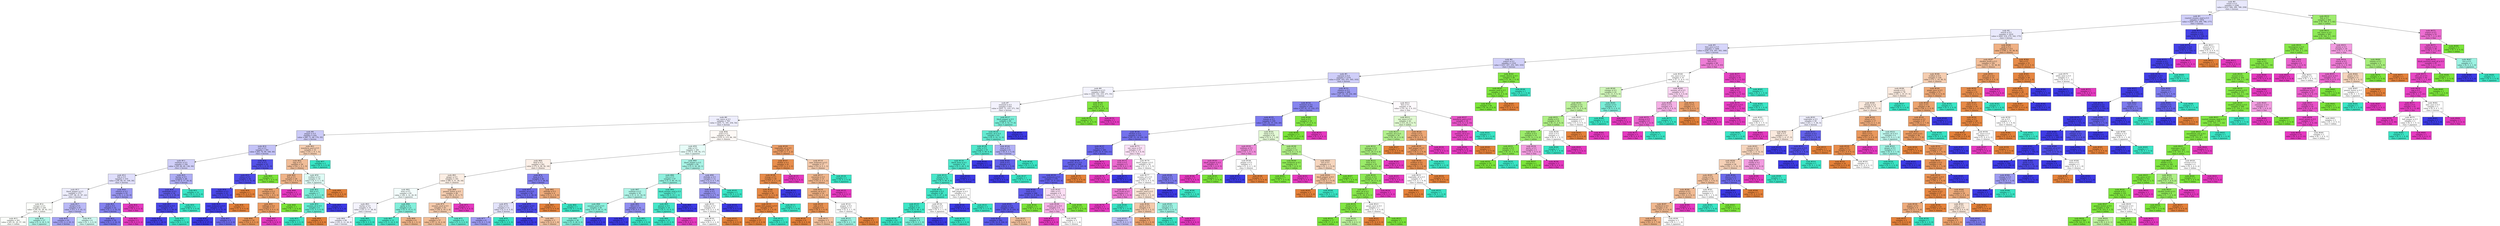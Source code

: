 digraph Tree {
node [shape=box, style="filled", color="black"] ;
0 [label=<node &#35;0<br/>cumin &le; 0.5<br/>samples = 2298<br/>value = [412, 568, 290, 769, 259]<br/>class = korean>, fillcolor="#e8e8fc"] ;
1 [label=<node &#35;1<br/>roasted_sesame_seed &le; 0.5<br/>samples = 1854<br/>value = [408, 219, 284, 766, 177]<br/>class = korean>, fillcolor="#cfcef9"] ;
0 -> 1 [labeldistance=2.5, labelangle=45, headlabel="True"] ;
2 [label=<node &#35;2<br/>starch &le; 0.5<br/>samples = 1619<br/>value = [404, 219, 279, 542, 175]<br/>class = korean>, fillcolor="#e9e9fc"] ;
1 -> 2 ;
3 [label=<node &#35;3<br/>lime_juice &le; 0.5<br/>samples = 1406<br/>value = [256, 218, 263, 503, 166]<br/>class = korean>, fillcolor="#d6d5fa"] ;
2 -> 3 ;
4 [label=<node &#35;4<br/>yogurt &le; 0.5<br/>samples = 1316<br/>value = [251, 207, 252, 503, 103]<br/>class = korean>, fillcolor="#d1d0f9"] ;
3 -> 4 ;
5 [label=<node &#35;5<br/>cayenne &le; 0.5<br/>samples = 1270<br/>value = [250, 163, 251, 503, 103]<br/>class = korean>, fillcolor="#cfcef9"] ;
4 -> 5 ;
6 [label=<node &#35;6<br/>cardamom &le; 0.5<br/>samples = 864<br/>value = [203, 102, 233, 271, 55]<br/>class = korean>, fillcolor="#f3f3fd"] ;
5 -> 6 ;
7 [label=<node &#35;7<br/>seaweed &le; 0.5<br/>samples = 832<br/>value = [203, 71, 233, 271, 54]<br/>class = korean>, fillcolor="#f3f2fd"] ;
6 -> 7 ;
8 [label=<node &#35;8<br/>soy_sauce &le; 0.5<br/>samples = 763<br/>value = [203, 71, 181, 254, 54]<br/>class = korean>, fillcolor="#ededfd"] ;
7 -> 8 ;
9 [label=<node &#35;9<br/>pepper &le; 0.5<br/>samples = 424<br/>value = [80, 71, 68, 170, 35]<br/>class = korean>, fillcolor="#cccbf8"] ;
8 -> 9 ;
10 [label=<node &#35;10<br/>nut &le; 0.5<br/>samples = 391<br/>value = [62, 70, 60, 169, 30]<br/>class = korean>, fillcolor="#c3c2f7"] ;
9 -> 10 ;
11 [label=<node &#35;11<br/>soybean &le; 0.5<br/>samples = 356<br/>value = [59, 69, 60, 138, 30]<br/>class = korean>, fillcolor="#d0cff9"] ;
10 -> 11 ;
12 [label=<node &#35;12<br/>fish &le; 0.5<br/>samples = 310<br/>value = [59, 69, 43, 109, 30]<br/>class = korean>, fillcolor="#dfdefb"] ;
11 -> 12 ;
13 [label=<node &#35;13<br/>black_pepper &le; 0.5<br/>samples = 275<br/>value = [57, 68, 41, 87, 22]<br/>class = korean>, fillcolor="#ededfd"] ;
12 -> 13 ;
14 [label=<node &#35;14<br/>vinegar &le; 0.5<br/>samples = 228<br/>value = [44, 65, 36, 62, 21]<br/>class = indian>, fillcolor="#fdfffb"] ;
13 -> 14 ;
15 [label=<node &#35;15<br/>samples = 201<br/>value = [43, 61, 22, 57, 18]<br/>class = indian>, fillcolor="#fbfefa"] ;
14 -> 15 ;
16 [label=<node &#35;16<br/>samples = 27<br/>value = [1, 4, 14, 5, 3]<br/>class = japanese>, fillcolor="#aef4e7"] ;
14 -> 16 ;
17 [label=<node &#35;17<br/>bread &le; 0.5<br/>samples = 47<br/>value = [13, 3, 5, 25, 1]<br/>class = korean>, fillcolor="#bab9f6"] ;
13 -> 17 ;
18 [label=<node &#35;18<br/>samples = 41<br/>value = [11, 2, 2, 25, 1]<br/>class = korean>, fillcolor="#a4a3f3"] ;
17 -> 18 ;
19 [label=<node &#35;19<br/>samples = 6<br/>value = [2, 1, 3, 0, 0]<br/>class = japanese>, fillcolor="#cef8f0"] ;
17 -> 19 ;
20 [label=<node &#35;20<br/>cilantro &le; 0.5<br/>samples = 35<br/>value = [2, 1, 2, 22, 8]<br/>class = korean>, fillcolor="#9a98f2"] ;
12 -> 20 ;
21 [label=<node &#35;21<br/>pork &le; 0.5<br/>samples = 32<br/>value = [2, 1, 2, 22, 5]<br/>class = korean>, fillcolor="#8482ef"] ;
20 -> 21 ;
22 [label=<node &#35;22<br/>samples = 30<br/>value = [2, 1, 2, 22, 3]<br/>class = korean>, fillcolor="#7674ed"] ;
21 -> 22 ;
23 [label=<node &#35;23<br/>samples = 2<br/>value = [0, 0, 0, 0, 2]<br/>class = thai>, fillcolor="#e539c0"] ;
21 -> 23 ;
24 [label=<node &#35;24<br/>samples = 3<br/>value = [0, 0, 0, 0, 3]<br/>class = thai>, fillcolor="#e539c0"] ;
20 -> 24 ;
25 [label=<node &#35;25<br/>barley &le; 0.5<br/>samples = 46<br/>value = [0, 0, 17, 29, 0]<br/>class = korean>, fillcolor="#aeadf4"] ;
11 -> 25 ;
26 [label=<node &#35;26<br/>enokidake &le; 0.5<br/>samples = 34<br/>value = [0, 0, 5, 29, 0]<br/>class = korean>, fillcolor="#5e5be9"] ;
25 -> 26 ;
27 [label=<node &#35;27<br/>katsuobushi &le; 0.5<br/>samples = 31<br/>value = [0, 0, 2, 29, 0]<br/>class = korean>, fillcolor="#4947e7"] ;
26 -> 27 ;
28 [label=<node &#35;28<br/>samples = 30<br/>value = [0, 0, 1, 29, 0]<br/>class = korean>, fillcolor="#4340e6"] ;
27 -> 28 ;
29 [label=<node &#35;29<br/>samples = 1<br/>value = [0, 0, 1, 0, 0]<br/>class = japanese>, fillcolor="#39e5c5"] ;
27 -> 29 ;
30 [label=<node &#35;30<br/>samples = 3<br/>value = [0, 0, 3, 0, 0]<br/>class = japanese>, fillcolor="#39e5c5"] ;
26 -> 30 ;
31 [label=<node &#35;31<br/>samples = 12<br/>value = [0, 0, 12, 0, 0]<br/>class = japanese>, fillcolor="#39e5c5"] ;
25 -> 31 ;
32 [label=<node &#35;32<br/>rose &le; 0.5<br/>samples = 35<br/>value = [3, 1, 0, 31, 0]<br/>class = korean>, fillcolor="#5452e8"] ;
10 -> 32 ;
33 [label=<node &#35;33<br/>celery &le; 0.5<br/>samples = 34<br/>value = [3, 0, 0, 31, 0]<br/>class = korean>, fillcolor="#4f4ce8"] ;
32 -> 33 ;
34 [label=<node &#35;34<br/>shellfish &le; 0.5<br/>samples = 33<br/>value = [2, 0, 0, 31, 0]<br/>class = korean>, fillcolor="#4946e7"] ;
33 -> 34 ;
35 [label=<node &#35;35<br/>cane_molasses &le; 0.5<br/>samples = 32<br/>value = [1, 0, 0, 31, 0]<br/>class = korean>, fillcolor="#423fe6"] ;
34 -> 35 ;
36 [label=<node &#35;36<br/>samples = 27<br/>value = [0, 0, 0, 27, 0]<br/>class = korean>, fillcolor="#3c39e5"] ;
35 -> 36 ;
37 [label=<node &#35;37<br/>samples = 5<br/>value = [1, 0, 0, 4, 0]<br/>class = korean>, fillcolor="#6d6aec"] ;
35 -> 37 ;
38 [label=<node &#35;38<br/>samples = 1<br/>value = [1, 0, 0, 0, 0]<br/>class = chinese>, fillcolor="#e58139"] ;
34 -> 38 ;
39 [label=<node &#35;39<br/>samples = 1<br/>value = [1, 0, 0, 0, 0]<br/>class = chinese>, fillcolor="#e58139"] ;
33 -> 39 ;
40 [label=<node &#35;40<br/>samples = 1<br/>value = [0, 1, 0, 0, 0]<br/>class = indian>, fillcolor="#7be539"] ;
32 -> 40 ;
41 [label=<node &#35;41<br/>mandarin_peel &le; 0.5<br/>samples = 33<br/>value = [18, 1, 8, 1, 5]<br/>class = chinese>, fillcolor="#f5cdb0"] ;
9 -> 41 ;
42 [label=<node &#35;42<br/>egg &le; 0.5<br/>samples = 30<br/>value = [18, 1, 5, 1, 5]<br/>class = chinese>, fillcolor="#f1bd98"] ;
41 -> 42 ;
43 [label=<node &#35;43<br/>fish &le; 0.5<br/>samples = 20<br/>value = [14, 1, 0, 0, 5]<br/>class = chinese>, fillcolor="#efb388"] ;
42 -> 43 ;
44 [label=<node &#35;44<br/>chickpea &le; 0.5<br/>samples = 18<br/>value = [14, 1, 0, 0, 3]<br/>class = chinese>, fillcolor="#eca36e"] ;
43 -> 44 ;
45 [label=<node &#35;45<br/>cabbage &le; 0.5<br/>samples = 17<br/>value = [14, 0, 0, 0, 3]<br/>class = chinese>, fillcolor="#eb9c63"] ;
44 -> 45 ;
46 [label=<node &#35;46<br/>samples = 16<br/>value = [14, 0, 0, 0, 2]<br/>class = chinese>, fillcolor="#e99355"] ;
45 -> 46 ;
47 [label=<node &#35;47<br/>samples = 1<br/>value = [0, 0, 0, 0, 1]<br/>class = thai>, fillcolor="#e539c0"] ;
45 -> 47 ;
48 [label=<node &#35;48<br/>samples = 1<br/>value = [0, 1, 0, 0, 0]<br/>class = indian>, fillcolor="#7be539"] ;
44 -> 48 ;
49 [label=<node &#35;49<br/>samples = 2<br/>value = [0, 0, 0, 0, 2]<br/>class = thai>, fillcolor="#e539c0"] ;
43 -> 49 ;
50 [label=<node &#35;50<br/>scallion &le; 0.5<br/>samples = 10<br/>value = [4, 0, 5, 1, 0]<br/>class = japanese>, fillcolor="#defbf5"] ;
42 -> 50 ;
51 [label=<node &#35;51<br/>fish &le; 0.5<br/>samples = 7<br/>value = [1, 0, 5, 1, 0]<br/>class = japanese>, fillcolor="#7beed8"] ;
50 -> 51 ;
52 [label=<node &#35;52<br/>sesame_oil &le; 0.5<br/>samples = 6<br/>value = [1, 0, 5, 0, 0]<br/>class = japanese>, fillcolor="#61ead1"] ;
51 -> 52 ;
53 [label=<node &#35;53<br/>samples = 5<br/>value = [0, 0, 5, 0, 0]<br/>class = japanese>, fillcolor="#39e5c5"] ;
52 -> 53 ;
54 [label=<node &#35;54<br/>samples = 1<br/>value = [1, 0, 0, 0, 0]<br/>class = chinese>, fillcolor="#e58139"] ;
52 -> 54 ;
55 [label=<node &#35;55<br/>samples = 1<br/>value = [0, 0, 0, 1, 0]<br/>class = korean>, fillcolor="#3c39e5"] ;
51 -> 55 ;
56 [label=<node &#35;56<br/>samples = 3<br/>value = [3, 0, 0, 0, 0]<br/>class = chinese>, fillcolor="#e58139"] ;
50 -> 56 ;
57 [label=<node &#35;57<br/>samples = 3<br/>value = [0, 0, 3, 0, 0]<br/>class = japanese>, fillcolor="#39e5c5"] ;
41 -> 57 ;
58 [label=<node &#35;58<br/>pork &le; 0.5<br/>samples = 339<br/>value = [123, 0, 113, 84, 19]<br/>class = chinese>, fillcolor="#fef9f6"] ;
8 -> 58 ;
59 [label=<node &#35;59<br/>sake &le; 0.5<br/>samples = 281<br/>value = [76, 0, 106, 82, 17]<br/>class = japanese>, fillcolor="#e7fcf8"] ;
58 -> 59 ;
60 [label=<node &#35;60<br/>beef &le; 0.5<br/>samples = 201<br/>value = [73, 0, 56, 56, 16]<br/>class = chinese>, fillcolor="#fcf0e8"] ;
59 -> 60 ;
61 [label=<node &#35;61<br/>ginger &le; 0.5<br/>samples = 161<br/>value = [66, 0, 51, 28, 16]<br/>class = chinese>, fillcolor="#fbeee4"] ;
60 -> 61 ;
62 [label=<node &#35;62<br/>wine &le; 0.5<br/>samples = 95<br/>value = [28, 0, 32, 26, 9]<br/>class = japanese>, fillcolor="#f3fdfc"] ;
61 -> 62 ;
63 [label=<node &#35;63<br/>barley &le; 0.5<br/>samples = 74<br/>value = [23, 0, 17, 26, 8]<br/>class = korean>, fillcolor="#f4f3fd"] ;
62 -> 63 ;
64 [label=<node &#35;64<br/>samples = 69<br/>value = [23, 0, 12, 26, 8]<br/>class = korean>, fillcolor="#f2f2fd"] ;
63 -> 64 ;
65 [label=<node &#35;65<br/>samples = 5<br/>value = [0, 0, 5, 0, 0]<br/>class = japanese>, fillcolor="#39e5c5"] ;
63 -> 65 ;
66 [label=<node &#35;66<br/>garlic &le; 0.5<br/>samples = 21<br/>value = [5, 0, 15, 0, 1]<br/>class = japanese>, fillcolor="#83efdb"] ;
62 -> 66 ;
67 [label=<node &#35;67<br/>samples = 15<br/>value = [1, 0, 14, 0, 0]<br/>class = japanese>, fillcolor="#47e7c9"] ;
66 -> 67 ;
68 [label=<node &#35;68<br/>samples = 6<br/>value = [4, 0, 1, 0, 1]<br/>class = chinese>, fillcolor="#efb388"] ;
66 -> 68 ;
69 [label=<node &#35;69<br/>peanut_butter &le; 0.5<br/>samples = 66<br/>value = [38, 0, 19, 2, 7]<br/>class = chinese>, fillcolor="#f4ccaf"] ;
61 -> 69 ;
70 [label=<node &#35;70<br/>sesame_seed &le; 0.5<br/>samples = 63<br/>value = [38, 0, 19, 2, 4]<br/>class = chinese>, fillcolor="#f4c9aa"] ;
69 -> 70 ;
71 [label=<node &#35;71<br/>samples = 57<br/>value = [37, 0, 14, 2, 4]<br/>class = chinese>, fillcolor="#f1bc95"] ;
70 -> 71 ;
72 [label=<node &#35;72<br/>samples = 6<br/>value = [1, 0, 5, 0, 0]<br/>class = japanese>, fillcolor="#61ead1"] ;
70 -> 72 ;
73 [label=<node &#35;73<br/>samples = 3<br/>value = [0, 0, 0, 0, 3]<br/>class = thai>, fillcolor="#e539c0"] ;
69 -> 73 ;
74 [label=<node &#35;74<br/>bean &le; 0.5<br/>samples = 40<br/>value = [7, 0, 5, 28, 0]<br/>class = korean>, fillcolor="#8381ee"] ;
60 -> 74 ;
75 [label=<node &#35;75<br/>sesame_oil &le; 0.5<br/>samples = 36<br/>value = [4, 0, 4, 28, 0]<br/>class = korean>, fillcolor="#6d6aec"] ;
74 -> 75 ;
76 [label=<node &#35;76<br/>wine &le; 0.5<br/>samples = 11<br/>value = [2, 0, 4, 5, 0]<br/>class = korean>, fillcolor="#e3e3fb"] ;
75 -> 76 ;
77 [label=<node &#35;77<br/>samples = 8<br/>value = [2, 0, 1, 5, 0]<br/>class = korean>, fillcolor="#9e9cf2"] ;
76 -> 77 ;
78 [label=<node &#35;78<br/>samples = 3<br/>value = [0, 0, 3, 0, 0]<br/>class = japanese>, fillcolor="#39e5c5"] ;
76 -> 78 ;
79 [label=<node &#35;79<br/>bell_pepper &le; 0.5<br/>samples = 25<br/>value = [2, 0, 0, 23, 0]<br/>class = korean>, fillcolor="#4d4ae7"] ;
75 -> 79 ;
80 [label=<node &#35;80<br/>samples = 22<br/>value = [0, 0, 0, 22, 0]<br/>class = korean>, fillcolor="#3c39e5"] ;
79 -> 80 ;
81 [label=<node &#35;81<br/>samples = 3<br/>value = [2, 0, 0, 1, 0]<br/>class = chinese>, fillcolor="#f2c09c"] ;
79 -> 81 ;
82 [label=<node &#35;82<br/>shiitake &le; 0.5<br/>samples = 4<br/>value = [3, 0, 1, 0, 0]<br/>class = chinese>, fillcolor="#eeab7b"] ;
74 -> 82 ;
83 [label=<node &#35;83<br/>samples = 3<br/>value = [3, 0, 0, 0, 0]<br/>class = chinese>, fillcolor="#e58139"] ;
82 -> 83 ;
84 [label=<node &#35;84<br/>samples = 1<br/>value = [0, 0, 1, 0, 0]<br/>class = japanese>, fillcolor="#39e5c5"] ;
82 -> 84 ;
85 [label=<node &#35;85<br/>black_pepper &le; 0.5<br/>samples = 80<br/>value = [3, 0, 50, 26, 1]<br/>class = japanese>, fillcolor="#a7f3e5"] ;
59 -> 85 ;
86 [label=<node &#35;86<br/>rice &le; 0.5<br/>samples = 67<br/>value = [1, 0, 46, 19, 1]<br/>class = japanese>, fillcolor="#90f0de"] ;
85 -> 86 ;
87 [label=<node &#35;87<br/>soybean &le; 0.5<br/>samples = 50<br/>value = [1, 0, 31, 18, 0]<br/>class = japanese>, fillcolor="#aff4e7"] ;
86 -> 87 ;
88 [label=<node &#35;88<br/>sesame_seed &le; 0.5<br/>samples = 40<br/>value = [1, 0, 28, 11, 0]<br/>class = japanese>, fillcolor="#8bf0dd"] ;
87 -> 88 ;
89 [label=<node &#35;89<br/>samples = 38<br/>value = [1, 0, 28, 9, 0]<br/>class = japanese>, fillcolor="#7deed9"] ;
88 -> 89 ;
90 [label=<node &#35;90<br/>samples = 2<br/>value = [0, 0, 0, 2, 0]<br/>class = korean>, fillcolor="#3c39e5"] ;
88 -> 90 ;
91 [label=<node &#35;91<br/>fish &le; 0.5<br/>samples = 10<br/>value = [0, 0, 3, 7, 0]<br/>class = korean>, fillcolor="#908ef0"] ;
87 -> 91 ;
92 [label=<node &#35;92<br/>samples = 7<br/>value = [0, 0, 0, 7, 0]<br/>class = korean>, fillcolor="#3c39e5"] ;
91 -> 92 ;
93 [label=<node &#35;93<br/>samples = 3<br/>value = [0, 0, 3, 0, 0]<br/>class = japanese>, fillcolor="#39e5c5"] ;
91 -> 93 ;
94 [label=<node &#35;94<br/>black_sesame_seed &le; 0.5<br/>samples = 17<br/>value = [0, 0, 15, 1, 1]<br/>class = japanese>, fillcolor="#52e8cc"] ;
86 -> 94 ;
95 [label=<node &#35;95<br/>peanut &le; 0.5<br/>samples = 16<br/>value = [0, 0, 15, 0, 1]<br/>class = japanese>, fillcolor="#46e7c9"] ;
94 -> 95 ;
96 [label=<node &#35;96<br/>samples = 15<br/>value = [0, 0, 15, 0, 0]<br/>class = japanese>, fillcolor="#39e5c5"] ;
95 -> 96 ;
97 [label=<node &#35;97<br/>samples = 1<br/>value = [0, 0, 0, 0, 1]<br/>class = thai>, fillcolor="#e539c0"] ;
95 -> 97 ;
98 [label=<node &#35;98<br/>samples = 1<br/>value = [0, 0, 0, 1, 0]<br/>class = korean>, fillcolor="#3c39e5"] ;
94 -> 98 ;
99 [label=<node &#35;99<br/>shiitake &le; 0.5<br/>samples = 13<br/>value = [2, 0, 4, 7, 0]<br/>class = korean>, fillcolor="#bebdf6"] ;
85 -> 99 ;
100 [label=<node &#35;100<br/>onion &le; 0.5<br/>samples = 11<br/>value = [2, 0, 2, 7, 0]<br/>class = korean>, fillcolor="#9391f1"] ;
99 -> 100 ;
101 [label=<node &#35;101<br/>scallion &le; 0.5<br/>samples = 6<br/>value = [2, 0, 2, 2, 0]<br/>class = chinese>, fillcolor="#ffffff"] ;
100 -> 101 ;
102 [label=<node &#35;102<br/>samples = 4<br/>value = [0, 0, 2, 2, 0]<br/>class = japanese>, fillcolor="#ffffff"] ;
101 -> 102 ;
103 [label=<node &#35;103<br/>samples = 2<br/>value = [2, 0, 0, 0, 0]<br/>class = chinese>, fillcolor="#e58139"] ;
101 -> 103 ;
104 [label=<node &#35;104<br/>samples = 5<br/>value = [0, 0, 0, 5, 0]<br/>class = korean>, fillcolor="#3c39e5"] ;
100 -> 104 ;
105 [label=<node &#35;105<br/>samples = 2<br/>value = [0, 0, 2, 0, 0]<br/>class = japanese>, fillcolor="#39e5c5"] ;
99 -> 105 ;
106 [label=<node &#35;106<br/>vegetable_oil &le; 0.5<br/>samples = 58<br/>value = [47, 0, 7, 2, 2]<br/>class = chinese>, fillcolor="#eb9c64"] ;
58 -> 106 ;
107 [label=<node &#35;107<br/>shallot &le; 0.5<br/>samples = 41<br/>value = [37, 0, 2, 1, 1]<br/>class = chinese>, fillcolor="#e88e4d"] ;
106 -> 107 ;
108 [label=<node &#35;108<br/>orange &le; 0.5<br/>samples = 40<br/>value = [37, 0, 2, 1, 0]<br/>class = chinese>, fillcolor="#e78b49"] ;
107 -> 108 ;
109 [label=<node &#35;109<br/>clam &le; 0.5<br/>samples = 39<br/>value = [37, 0, 2, 0, 0]<br/>class = chinese>, fillcolor="#e68844"] ;
108 -> 109 ;
110 [label=<node &#35;110<br/>green_bell_pepper &le; 0.5<br/>samples = 38<br/>value = [37, 0, 1, 0, 0]<br/>class = chinese>, fillcolor="#e6843e"] ;
109 -> 110 ;
111 [label=<node &#35;111<br/>samples = 37<br/>value = [37, 0, 0, 0, 0]<br/>class = chinese>, fillcolor="#e58139"] ;
110 -> 111 ;
112 [label=<node &#35;112<br/>samples = 1<br/>value = [0, 0, 1, 0, 0]<br/>class = japanese>, fillcolor="#39e5c5"] ;
110 -> 112 ;
113 [label=<node &#35;113<br/>samples = 1<br/>value = [0, 0, 1, 0, 0]<br/>class = japanese>, fillcolor="#39e5c5"] ;
109 -> 113 ;
114 [label=<node &#35;114<br/>samples = 1<br/>value = [0, 0, 0, 1, 0]<br/>class = korean>, fillcolor="#3c39e5"] ;
108 -> 114 ;
115 [label=<node &#35;115<br/>samples = 1<br/>value = [0, 0, 0, 0, 1]<br/>class = thai>, fillcolor="#e539c0"] ;
107 -> 115 ;
116 [label=<node &#35;116<br/>cane_molasses &le; 0.5<br/>samples = 17<br/>value = [10, 0, 5, 1, 1]<br/>class = chinese>, fillcolor="#f4caac"] ;
106 -> 116 ;
117 [label=<node &#35;117<br/>macaroni &le; 0.5<br/>samples = 15<br/>value = [10, 0, 3, 1, 1]<br/>class = chinese>, fillcolor="#f0b68c"] ;
116 -> 117 ;
118 [label=<node &#35;118<br/>sesame_oil &le; 0.5<br/>samples = 14<br/>value = [10, 0, 3, 1, 0]<br/>class = chinese>, fillcolor="#eeaf81"] ;
117 -> 118 ;
119 [label=<node &#35;119<br/>sake &le; 0.5<br/>samples = 9<br/>value = [8, 0, 1, 0, 0]<br/>class = chinese>, fillcolor="#e89152"] ;
118 -> 119 ;
120 [label=<node &#35;120<br/>samples = 6<br/>value = [6, 0, 0, 0, 0]<br/>class = chinese>, fillcolor="#e58139"] ;
119 -> 120 ;
121 [label=<node &#35;121<br/>samples = 3<br/>value = [2, 0, 1, 0, 0]<br/>class = chinese>, fillcolor="#f2c09c"] ;
119 -> 121 ;
122 [label=<node &#35;122<br/>pepper &le; 0.5<br/>samples = 5<br/>value = [2, 0, 2, 1, 0]<br/>class = chinese>, fillcolor="#ffffff"] ;
118 -> 122 ;
123 [label=<node &#35;123<br/>samples = 3<br/>value = [0, 0, 2, 1, 0]<br/>class = japanese>, fillcolor="#9cf2e2"] ;
122 -> 123 ;
124 [label=<node &#35;124<br/>samples = 2<br/>value = [2, 0, 0, 0, 0]<br/>class = chinese>, fillcolor="#e58139"] ;
122 -> 124 ;
125 [label=<node &#35;125<br/>samples = 1<br/>value = [0, 0, 0, 0, 1]<br/>class = thai>, fillcolor="#e539c0"] ;
117 -> 125 ;
126 [label=<node &#35;126<br/>samples = 2<br/>value = [0, 0, 2, 0, 0]<br/>class = japanese>, fillcolor="#39e5c5"] ;
116 -> 126 ;
127 [label=<node &#35;127<br/>black_pepper &le; 0.5<br/>samples = 69<br/>value = [0, 0, 52, 17, 0]<br/>class = japanese>, fillcolor="#7aeed8"] ;
7 -> 127 ;
128 [label=<node &#35;128<br/>sesame_oil &le; 0.5<br/>samples = 63<br/>value = [0, 0, 52, 11, 0]<br/>class = japanese>, fillcolor="#63ead1"] ;
127 -> 128 ;
129 [label=<node &#35;129<br/>cider &le; 0.5<br/>samples = 55<br/>value = [0, 0, 49, 6, 0]<br/>class = japanese>, fillcolor="#51e8cc"] ;
128 -> 129 ;
130 [label=<node &#35;130<br/>black_bean &le; 0.5<br/>samples = 54<br/>value = [0, 0, 49, 5, 0]<br/>class = japanese>, fillcolor="#4de8cb"] ;
129 -> 130 ;
131 [label=<node &#35;131<br/>wheat &le; 0.5<br/>samples = 53<br/>value = [0, 0, 49, 4, 0]<br/>class = japanese>, fillcolor="#49e7ca"] ;
130 -> 131 ;
132 [label=<node &#35;132<br/>vegetable &le; 0.5<br/>samples = 49<br/>value = [0, 0, 47, 2, 0]<br/>class = japanese>, fillcolor="#41e6c7"] ;
131 -> 132 ;
133 [label=<node &#35;133<br/>kelp &le; 0.5<br/>samples = 47<br/>value = [0, 0, 46, 1, 0]<br/>class = japanese>, fillcolor="#3de6c6"] ;
132 -> 133 ;
134 [label=<node &#35;134<br/>samples = 43<br/>value = [0, 0, 43, 0, 0]<br/>class = japanese>, fillcolor="#39e5c5"] ;
133 -> 134 ;
135 [label=<node &#35;135<br/>samples = 4<br/>value = [0, 0, 3, 1, 0]<br/>class = japanese>, fillcolor="#7beed8"] ;
133 -> 135 ;
136 [label=<node &#35;136<br/>shrimp &le; 0.5<br/>samples = 2<br/>value = [0, 0, 1, 1, 0]<br/>class = japanese>, fillcolor="#ffffff"] ;
132 -> 136 ;
137 [label=<node &#35;137<br/>samples = 1<br/>value = [0, 0, 0, 1, 0]<br/>class = korean>, fillcolor="#3c39e5"] ;
136 -> 137 ;
138 [label=<node &#35;138<br/>samples = 1<br/>value = [0, 0, 1, 0, 0]<br/>class = japanese>, fillcolor="#39e5c5"] ;
136 -> 138 ;
139 [label=<node &#35;139<br/>bell_pepper &le; 0.5<br/>samples = 4<br/>value = [0, 0, 2, 2, 0]<br/>class = japanese>, fillcolor="#ffffff"] ;
131 -> 139 ;
140 [label=<node &#35;140<br/>samples = 2<br/>value = [0, 0, 0, 2, 0]<br/>class = korean>, fillcolor="#3c39e5"] ;
139 -> 140 ;
141 [label=<node &#35;141<br/>samples = 2<br/>value = [0, 0, 2, 0, 0]<br/>class = japanese>, fillcolor="#39e5c5"] ;
139 -> 141 ;
142 [label=<node &#35;142<br/>samples = 1<br/>value = [0, 0, 0, 1, 0]<br/>class = korean>, fillcolor="#3c39e5"] ;
130 -> 142 ;
143 [label=<node &#35;143<br/>samples = 1<br/>value = [0, 0, 0, 1, 0]<br/>class = korean>, fillcolor="#3c39e5"] ;
129 -> 143 ;
144 [label=<node &#35;144<br/>wine &le; 0.5<br/>samples = 8<br/>value = [0, 0, 3, 5, 0]<br/>class = korean>, fillcolor="#b1b0f5"] ;
128 -> 144 ;
145 [label=<node &#35;145<br/>pork &le; 0.5<br/>samples = 6<br/>value = [0, 0, 1, 5, 0]<br/>class = korean>, fillcolor="#6361ea"] ;
144 -> 145 ;
146 [label=<node &#35;146<br/>samples = 5<br/>value = [0, 0, 0, 5, 0]<br/>class = korean>, fillcolor="#3c39e5"] ;
145 -> 146 ;
147 [label=<node &#35;147<br/>samples = 1<br/>value = [0, 0, 1, 0, 0]<br/>class = japanese>, fillcolor="#39e5c5"] ;
145 -> 147 ;
148 [label=<node &#35;148<br/>samples = 2<br/>value = [0, 0, 2, 0, 0]<br/>class = japanese>, fillcolor="#39e5c5"] ;
144 -> 148 ;
149 [label=<node &#35;149<br/>samples = 6<br/>value = [0, 0, 0, 6, 0]<br/>class = korean>, fillcolor="#3c39e5"] ;
127 -> 149 ;
150 [label=<node &#35;150<br/>bean &le; 0.5<br/>samples = 32<br/>value = [0, 31, 0, 0, 1]<br/>class = indian>, fillcolor="#7fe63f"] ;
6 -> 150 ;
151 [label=<node &#35;151<br/>samples = 31<br/>value = [0, 31, 0, 0, 0]<br/>class = indian>, fillcolor="#7be539"] ;
150 -> 151 ;
152 [label=<node &#35;152<br/>samples = 1<br/>value = [0, 0, 0, 0, 1]<br/>class = thai>, fillcolor="#e539c0"] ;
150 -> 152 ;
153 [label=<node &#35;153<br/>cilantro &le; 0.5<br/>samples = 406<br/>value = [47, 61, 18, 232, 48]<br/>class = korean>, fillcolor="#9e9df2"] ;
5 -> 153 ;
154 [label=<node &#35;154<br/>turmeric &le; 0.5<br/>samples = 348<br/>value = [33, 41, 15, 232, 27]<br/>class = korean>, fillcolor="#8684ef"] ;
153 -> 154 ;
155 [label=<node &#35;155<br/>tomato &le; 0.5<br/>samples = 330<br/>value = [33, 24, 15, 232, 26]<br/>class = korean>, fillcolor="#7c7aee"] ;
154 -> 155 ;
156 [label=<node &#35;156<br/>chicken &le; 0.5<br/>samples = 310<br/>value = [30, 15, 14, 231, 20]<br/>class = korean>, fillcolor="#7371ec"] ;
155 -> 156 ;
157 [label=<node &#35;157<br/>lime &le; 0.5<br/>samples = 285<br/>value = [25, 15, 9, 225, 11]<br/>class = korean>, fillcolor="#6967eb"] ;
156 -> 157 ;
158 [label=<node &#35;158<br/>peanut_oil &le; 0.5<br/>samples = 280<br/>value = [25, 15, 9, 225, 6]<br/>class = korean>, fillcolor="#6664eb"] ;
157 -> 158 ;
159 [label=<node &#35;159<br/>cane_molasses &le; 0.5<br/>samples = 276<br/>value = [21, 15, 9, 225, 6]<br/>class = korean>, fillcolor="#6361ea"] ;
158 -> 159 ;
160 [label=<node &#35;160<br/>seed &le; 0.5<br/>samples = 268<br/>value = [20, 13, 8, 224, 3]<br/>class = korean>, fillcolor="#5f5cea"] ;
159 -> 160 ;
161 [label=<node &#35;161<br/>peanut &le; 0.5<br/>samples = 265<br/>value = [20, 10, 8, 224, 3]<br/>class = korean>, fillcolor="#5d5ae9"] ;
160 -> 161 ;
162 [label=<node &#35;162<br/>samples = 262<br/>value = [18, 10, 8, 224, 2]<br/>class = korean>, fillcolor="#5a58e9"] ;
161 -> 162 ;
163 [label=<node &#35;163<br/>samples = 3<br/>value = [2, 0, 0, 0, 1]<br/>class = chinese>, fillcolor="#f2c09c"] ;
161 -> 163 ;
164 [label=<node &#35;164<br/>samples = 3<br/>value = [0, 3, 0, 0, 0]<br/>class = indian>, fillcolor="#7be539"] ;
160 -> 164 ;
165 [label=<node &#35;165<br/>cider &le; 0.5<br/>samples = 8<br/>value = [1, 2, 1, 1, 3]<br/>class = thai>, fillcolor="#fbdef4"] ;
159 -> 165 ;
166 [label=<node &#35;166<br/>sesame_oil &le; 0.5<br/>samples = 6<br/>value = [1, 0, 1, 1, 3]<br/>class = thai>, fillcolor="#f5b0e6"] ;
165 -> 166 ;
167 [label=<node &#35;167<br/>samples = 3<br/>value = [0, 0, 0, 0, 3]<br/>class = thai>, fillcolor="#e539c0"] ;
166 -> 167 ;
168 [label=<node &#35;168<br/>samples = 3<br/>value = [1, 0, 1, 1, 0]<br/>class = chinese>, fillcolor="#ffffff"] ;
166 -> 168 ;
169 [label=<node &#35;169<br/>samples = 2<br/>value = [0, 2, 0, 0, 0]<br/>class = indian>, fillcolor="#7be539"] ;
165 -> 169 ;
170 [label=<node &#35;170<br/>samples = 4<br/>value = [4, 0, 0, 0, 0]<br/>class = chinese>, fillcolor="#e58139"] ;
158 -> 170 ;
171 [label=<node &#35;171<br/>samples = 5<br/>value = [0, 0, 0, 0, 5]<br/>class = thai>, fillcolor="#e539c0"] ;
157 -> 171 ;
172 [label=<node &#35;172<br/>soy_sauce &le; 0.5<br/>samples = 25<br/>value = [5, 0, 5, 6, 9]<br/>class = thai>, fillcolor="#fbe0f5"] ;
156 -> 172 ;
173 [label=<node &#35;173<br/>meat &le; 0.5<br/>samples = 5<br/>value = [0, 0, 0, 1, 4]<br/>class = thai>, fillcolor="#ec6ad0"] ;
172 -> 173 ;
174 [label=<node &#35;174<br/>samples = 4<br/>value = [0, 0, 0, 0, 4]<br/>class = thai>, fillcolor="#e539c0"] ;
173 -> 174 ;
175 [label=<node &#35;175<br/>samples = 1<br/>value = [0, 0, 0, 1, 0]<br/>class = korean>, fillcolor="#3c39e5"] ;
173 -> 175 ;
176 [label=<node &#35;176<br/>black_pepper &le; 0.5<br/>samples = 20<br/>value = [5, 0, 5, 5, 5]<br/>class = chinese>, fillcolor="#ffffff"] ;
172 -> 176 ;
177 [label=<node &#35;177<br/>sesame_oil &le; 0.5<br/>samples = 16<br/>value = [5, 0, 4, 2, 5]<br/>class = chinese>, fillcolor="#ffffff"] ;
176 -> 177 ;
178 [label=<node &#35;178<br/>beef_broth &le; 0.5<br/>samples = 4<br/>value = [0, 0, 1, 0, 3]<br/>class = thai>, fillcolor="#ee7bd5"] ;
177 -> 178 ;
179 [label=<node &#35;179<br/>samples = 3<br/>value = [0, 0, 0, 0, 3]<br/>class = thai>, fillcolor="#e539c0"] ;
178 -> 179 ;
180 [label=<node &#35;180<br/>samples = 1<br/>value = [0, 0, 1, 0, 0]<br/>class = japanese>, fillcolor="#39e5c5"] ;
178 -> 180 ;
181 [label=<node &#35;181<br/>sesame_seed &le; 0.5<br/>samples = 12<br/>value = [5, 0, 3, 2, 2]<br/>class = chinese>, fillcolor="#f9e3d3"] ;
177 -> 181 ;
182 [label=<node &#35;182<br/>garlic &le; 0.5<br/>samples = 9<br/>value = [5, 0, 1, 2, 1]<br/>class = chinese>, fillcolor="#f4c9aa"] ;
181 -> 182 ;
183 [label=<node &#35;183<br/>samples = 4<br/>value = [1, 0, 0, 2, 1]<br/>class = korean>, fillcolor="#bebdf6"] ;
182 -> 183 ;
184 [label=<node &#35;184<br/>samples = 5<br/>value = [4, 0, 1, 0, 0]<br/>class = chinese>, fillcolor="#eca06a"] ;
182 -> 184 ;
185 [label=<node &#35;185<br/>carrot &le; 0.5<br/>samples = 3<br/>value = [0, 0, 2, 0, 1]<br/>class = japanese>, fillcolor="#9cf2e2"] ;
181 -> 185 ;
186 [label=<node &#35;186<br/>samples = 2<br/>value = [0, 0, 2, 0, 0]<br/>class = japanese>, fillcolor="#39e5c5"] ;
185 -> 186 ;
187 [label=<node &#35;187<br/>samples = 1<br/>value = [0, 0, 0, 0, 1]<br/>class = thai>, fillcolor="#e539c0"] ;
185 -> 187 ;
188 [label=<node &#35;188<br/>honey &le; 0.5<br/>samples = 4<br/>value = [0, 0, 1, 3, 0]<br/>class = korean>, fillcolor="#7d7bee"] ;
176 -> 188 ;
189 [label=<node &#35;189<br/>samples = 3<br/>value = [0, 0, 0, 3, 0]<br/>class = korean>, fillcolor="#3c39e5"] ;
188 -> 189 ;
190 [label=<node &#35;190<br/>samples = 1<br/>value = [0, 0, 1, 0, 0]<br/>class = japanese>, fillcolor="#39e5c5"] ;
188 -> 190 ;
191 [label=<node &#35;191<br/>onion &le; 0.5<br/>samples = 20<br/>value = [3, 9, 1, 1, 6]<br/>class = indian>, fillcolor="#e3f9d5"] ;
155 -> 191 ;
192 [label=<node &#35;192<br/>soybean &le; 0.5<br/>samples = 8<br/>value = [1, 1, 0, 1, 5]<br/>class = thai>, fillcolor="#f08edb"] ;
191 -> 192 ;
193 [label=<node &#35;193<br/>black_pepper &le; 0.5<br/>samples = 6<br/>value = [0, 1, 0, 0, 5]<br/>class = thai>, fillcolor="#ea61cd"] ;
192 -> 193 ;
194 [label=<node &#35;194<br/>samples = 5<br/>value = [0, 0, 0, 0, 5]<br/>class = thai>, fillcolor="#e539c0"] ;
193 -> 194 ;
195 [label=<node &#35;195<br/>samples = 1<br/>value = [0, 1, 0, 0, 0]<br/>class = indian>, fillcolor="#7be539"] ;
193 -> 195 ;
196 [label=<node &#35;196<br/>pepper &le; 0.5<br/>samples = 2<br/>value = [1, 0, 0, 1, 0]<br/>class = chinese>, fillcolor="#ffffff"] ;
192 -> 196 ;
197 [label=<node &#35;197<br/>samples = 1<br/>value = [0, 0, 0, 1, 0]<br/>class = korean>, fillcolor="#3c39e5"] ;
196 -> 197 ;
198 [label=<node &#35;198<br/>samples = 1<br/>value = [1, 0, 0, 0, 0]<br/>class = chinese>, fillcolor="#e58139"] ;
196 -> 198 ;
199 [label=<node &#35;199<br/>corn &le; 0.5<br/>samples = 12<br/>value = [2, 8, 1, 0, 1]<br/>class = indian>, fillcolor="#b0ef88"] ;
191 -> 199 ;
200 [label=<node &#35;200<br/>cane_molasses &le; 0.5<br/>samples = 8<br/>value = [0, 7, 0, 0, 1]<br/>class = indian>, fillcolor="#8ee955"] ;
199 -> 200 ;
201 [label=<node &#35;201<br/>samples = 7<br/>value = [0, 7, 0, 0, 0]<br/>class = indian>, fillcolor="#7be539"] ;
200 -> 201 ;
202 [label=<node &#35;202<br/>samples = 1<br/>value = [0, 0, 0, 0, 1]<br/>class = thai>, fillcolor="#e539c0"] ;
200 -> 202 ;
203 [label=<node &#35;203<br/>nut &le; 0.5<br/>samples = 4<br/>value = [2, 1, 1, 0, 0]<br/>class = chinese>, fillcolor="#f6d5bd"] ;
199 -> 203 ;
204 [label=<node &#35;204<br/>black_pepper &le; 0.5<br/>samples = 3<br/>value = [2, 0, 1, 0, 0]<br/>class = chinese>, fillcolor="#f2c09c"] ;
203 -> 204 ;
205 [label=<node &#35;205<br/>samples = 2<br/>value = [2, 0, 0, 0, 0]<br/>class = chinese>, fillcolor="#e58139"] ;
204 -> 205 ;
206 [label=<node &#35;206<br/>samples = 1<br/>value = [0, 0, 1, 0, 0]<br/>class = japanese>, fillcolor="#39e5c5"] ;
204 -> 206 ;
207 [label=<node &#35;207<br/>samples = 1<br/>value = [0, 1, 0, 0, 0]<br/>class = indian>, fillcolor="#7be539"] ;
203 -> 207 ;
208 [label=<node &#35;208<br/>basil &le; 0.5<br/>samples = 18<br/>value = [0, 17, 0, 0, 1]<br/>class = indian>, fillcolor="#83e745"] ;
154 -> 208 ;
209 [label=<node &#35;209<br/>samples = 17<br/>value = [0, 17, 0, 0, 0]<br/>class = indian>, fillcolor="#7be539"] ;
208 -> 209 ;
210 [label=<node &#35;210<br/>samples = 1<br/>value = [0, 0, 0, 0, 1]<br/>class = thai>, fillcolor="#e539c0"] ;
208 -> 210 ;
211 [label=<node &#35;211<br/>fish &le; 0.5<br/>samples = 58<br/>value = [14, 20, 3, 0, 21]<br/>class = thai>, fillcolor="#fefafd"] ;
153 -> 211 ;
212 [label=<node &#35;212<br/>soy_sauce &le; 0.5<br/>samples = 42<br/>value = [13, 20, 2, 0, 7]<br/>class = indian>, fillcolor="#dff9cf"] ;
211 -> 212 ;
213 [label=<node &#35;213<br/>sesame_oil &le; 0.5<br/>samples = 30<br/>value = [4, 20, 0, 0, 6]<br/>class = indian>, fillcolor="#b2f08c"] ;
212 -> 213 ;
214 [label=<node &#35;214<br/>galanga &le; 0.5<br/>samples = 27<br/>value = [1, 20, 0, 0, 6]<br/>class = indian>, fillcolor="#a7ee7b"] ;
213 -> 214 ;
215 [label=<node &#35;215<br/>wine &le; 0.5<br/>samples = 25<br/>value = [1, 20, 0, 0, 4]<br/>class = indian>, fillcolor="#9aeb68"] ;
214 -> 215 ;
216 [label=<node &#35;216<br/>lettuce &le; 0.5<br/>samples = 23<br/>value = [1, 20, 0, 0, 2]<br/>class = indian>, fillcolor="#8ee955"] ;
215 -> 216 ;
217 [label=<node &#35;217<br/>olive_oil &le; 0.5<br/>samples = 22<br/>value = [1, 20, 0, 0, 1]<br/>class = indian>, fillcolor="#88e74c"] ;
216 -> 217 ;
218 [label=<node &#35;218<br/>bread &le; 0.5<br/>samples = 20<br/>value = [0, 19, 0, 0, 1]<br/>class = indian>, fillcolor="#82e643"] ;
217 -> 218 ;
219 [label=<node &#35;219<br/>samples = 17<br/>value = [0, 17, 0, 0, 0]<br/>class = indian>, fillcolor="#7be539"] ;
218 -> 219 ;
220 [label=<node &#35;220<br/>samples = 3<br/>value = [0, 2, 0, 0, 1]<br/>class = indian>, fillcolor="#bdf29c"] ;
218 -> 220 ;
221 [label=<node &#35;221<br/>grape_juice &le; 0.5<br/>samples = 2<br/>value = [1, 1, 0, 0, 0]<br/>class = chinese>, fillcolor="#ffffff"] ;
217 -> 221 ;
222 [label=<node &#35;222<br/>samples = 1<br/>value = [1, 0, 0, 0, 0]<br/>class = chinese>, fillcolor="#e58139"] ;
221 -> 222 ;
223 [label=<node &#35;223<br/>samples = 1<br/>value = [0, 1, 0, 0, 0]<br/>class = indian>, fillcolor="#7be539"] ;
221 -> 223 ;
224 [label=<node &#35;224<br/>samples = 1<br/>value = [0, 0, 0, 0, 1]<br/>class = thai>, fillcolor="#e539c0"] ;
216 -> 224 ;
225 [label=<node &#35;225<br/>samples = 2<br/>value = [0, 0, 0, 0, 2]<br/>class = thai>, fillcolor="#e539c0"] ;
215 -> 225 ;
226 [label=<node &#35;226<br/>samples = 2<br/>value = [0, 0, 0, 0, 2]<br/>class = thai>, fillcolor="#e539c0"] ;
214 -> 226 ;
227 [label=<node &#35;227<br/>samples = 3<br/>value = [3, 0, 0, 0, 0]<br/>class = chinese>, fillcolor="#e58139"] ;
213 -> 227 ;
228 [label=<node &#35;228<br/>cream &le; 0.5<br/>samples = 12<br/>value = [9, 0, 2, 0, 1]<br/>class = chinese>, fillcolor="#eda774"] ;
212 -> 228 ;
229 [label=<node &#35;229<br/>bell_pepper &le; 0.5<br/>samples = 11<br/>value = [9, 0, 2, 0, 0]<br/>class = chinese>, fillcolor="#eb9d65"] ;
228 -> 229 ;
230 [label=<node &#35;230<br/>scallion &le; 0.5<br/>samples = 10<br/>value = [9, 0, 1, 0, 0]<br/>class = chinese>, fillcolor="#e88f4f"] ;
229 -> 230 ;
231 [label=<node &#35;231<br/>vegetable_oil &le; 0.5<br/>samples = 2<br/>value = [1, 0, 1, 0, 0]<br/>class = chinese>, fillcolor="#ffffff"] ;
230 -> 231 ;
232 [label=<node &#35;232<br/>samples = 1<br/>value = [1, 0, 0, 0, 0]<br/>class = chinese>, fillcolor="#e58139"] ;
231 -> 232 ;
233 [label=<node &#35;233<br/>samples = 1<br/>value = [0, 0, 1, 0, 0]<br/>class = japanese>, fillcolor="#39e5c5"] ;
231 -> 233 ;
234 [label=<node &#35;234<br/>samples = 8<br/>value = [8, 0, 0, 0, 0]<br/>class = chinese>, fillcolor="#e58139"] ;
230 -> 234 ;
235 [label=<node &#35;235<br/>samples = 1<br/>value = [0, 0, 1, 0, 0]<br/>class = japanese>, fillcolor="#39e5c5"] ;
229 -> 235 ;
236 [label=<node &#35;236<br/>samples = 1<br/>value = [0, 0, 0, 0, 1]<br/>class = thai>, fillcolor="#e539c0"] ;
228 -> 236 ;
237 [label=<node &#35;237<br/>mandarin_peel &le; 0.5<br/>samples = 16<br/>value = [1, 0, 1, 0, 14]<br/>class = thai>, fillcolor="#e853c8"] ;
211 -> 237 ;
238 [label=<node &#35;238<br/>sesame_oil &le; 0.5<br/>samples = 15<br/>value = [1, 0, 0, 0, 14]<br/>class = thai>, fillcolor="#e747c4"] ;
237 -> 238 ;
239 [label=<node &#35;239<br/>samples = 14<br/>value = [0, 0, 0, 0, 14]<br/>class = thai>, fillcolor="#e539c0"] ;
238 -> 239 ;
240 [label=<node &#35;240<br/>samples = 1<br/>value = [1, 0, 0, 0, 0]<br/>class = chinese>, fillcolor="#e58139"] ;
238 -> 240 ;
241 [label=<node &#35;241<br/>samples = 1<br/>value = [0, 0, 1, 0, 0]<br/>class = japanese>, fillcolor="#39e5c5"] ;
237 -> 241 ;
242 [label=<node &#35;242<br/>cream_cheese &le; 0.5<br/>samples = 46<br/>value = [1, 44, 1, 0, 0]<br/>class = indian>, fillcolor="#81e642"] ;
4 -> 242 ;
243 [label=<node &#35;243<br/>sesame_seed &le; 0.5<br/>samples = 45<br/>value = [1, 44, 0, 0, 0]<br/>class = indian>, fillcolor="#7ee63d"] ;
242 -> 243 ;
244 [label=<node &#35;244<br/>samples = 44<br/>value = [0, 44, 0, 0, 0]<br/>class = indian>, fillcolor="#7be539"] ;
243 -> 244 ;
245 [label=<node &#35;245<br/>samples = 1<br/>value = [1, 0, 0, 0, 0]<br/>class = chinese>, fillcolor="#e58139"] ;
243 -> 245 ;
246 [label=<node &#35;246<br/>samples = 1<br/>value = [0, 0, 1, 0, 0]<br/>class = japanese>, fillcolor="#39e5c5"] ;
242 -> 246 ;
247 [label=<node &#35;247<br/>fish &le; 0.5<br/>samples = 90<br/>value = [5, 11, 11, 0, 63]<br/>class = thai>, fillcolor="#ee7dd6"] ;
3 -> 247 ;
248 [label=<node &#35;248<br/>soy_sauce &le; 0.5<br/>samples = 35<br/>value = [5, 11, 8, 0, 11]<br/>class = indian>, fillcolor="#ffffff"] ;
247 -> 248 ;
249 [label=<node &#35;249<br/>vinegar &le; 0.5<br/>samples = 22<br/>value = [1, 11, 5, 0, 5]<br/>class = indian>, fillcolor="#d0f6b9"] ;
248 -> 249 ;
250 [label=<node &#35;250<br/>chicken &le; 0.5<br/>samples = 18<br/>value = [1, 11, 2, 0, 4]<br/>class = indian>, fillcolor="#bdf29c"] ;
249 -> 250 ;
251 [label=<node &#35;251<br/>shallot &le; 0.5<br/>samples = 16<br/>value = [0, 11, 2, 0, 3]<br/>class = indian>, fillcolor="#aeef85"] ;
250 -> 251 ;
252 [label=<node &#35;252<br/>scallion &le; 0.5<br/>samples = 14<br/>value = [0, 11, 1, 0, 2]<br/>class = indian>, fillcolor="#9cec6b"] ;
251 -> 252 ;
253 [label=<node &#35;253<br/>wasabi &le; 0.5<br/>samples = 11<br/>value = [0, 10, 1, 0, 0]<br/>class = indian>, fillcolor="#88e84d"] ;
252 -> 253 ;
254 [label=<node &#35;254<br/>samples = 10<br/>value = [0, 10, 0, 0, 0]<br/>class = indian>, fillcolor="#7be539"] ;
253 -> 254 ;
255 [label=<node &#35;255<br/>samples = 1<br/>value = [0, 0, 1, 0, 0]<br/>class = japanese>, fillcolor="#39e5c5"] ;
253 -> 255 ;
256 [label=<node &#35;256<br/>garlic &le; 0.5<br/>samples = 3<br/>value = [0, 1, 0, 0, 2]<br/>class = thai>, fillcolor="#f29ce0"] ;
252 -> 256 ;
257 [label=<node &#35;257<br/>samples = 1<br/>value = [0, 1, 0, 0, 0]<br/>class = indian>, fillcolor="#7be539"] ;
256 -> 257 ;
258 [label=<node &#35;258<br/>samples = 2<br/>value = [0, 0, 0, 0, 2]<br/>class = thai>, fillcolor="#e539c0"] ;
256 -> 258 ;
259 [label=<node &#35;259<br/>yeast &le; 0.5<br/>samples = 2<br/>value = [0, 0, 1, 0, 1]<br/>class = japanese>, fillcolor="#ffffff"] ;
251 -> 259 ;
260 [label=<node &#35;260<br/>samples = 1<br/>value = [0, 0, 1, 0, 0]<br/>class = japanese>, fillcolor="#39e5c5"] ;
259 -> 260 ;
261 [label=<node &#35;261<br/>samples = 1<br/>value = [0, 0, 0, 0, 1]<br/>class = thai>, fillcolor="#e539c0"] ;
259 -> 261 ;
262 [label=<node &#35;262<br/>lemongrass &le; 0.5<br/>samples = 2<br/>value = [1, 0, 0, 0, 1]<br/>class = chinese>, fillcolor="#ffffff"] ;
250 -> 262 ;
263 [label=<node &#35;263<br/>samples = 1<br/>value = [1, 0, 0, 0, 0]<br/>class = chinese>, fillcolor="#e58139"] ;
262 -> 263 ;
264 [label=<node &#35;264<br/>samples = 1<br/>value = [0, 0, 0, 0, 1]<br/>class = thai>, fillcolor="#e539c0"] ;
262 -> 264 ;
265 [label=<node &#35;265<br/>tomato &le; 0.5<br/>samples = 4<br/>value = [0, 0, 3, 0, 1]<br/>class = japanese>, fillcolor="#7beed8"] ;
249 -> 265 ;
266 [label=<node &#35;266<br/>samples = 3<br/>value = [0, 0, 3, 0, 0]<br/>class = japanese>, fillcolor="#39e5c5"] ;
265 -> 266 ;
267 [label=<node &#35;267<br/>samples = 1<br/>value = [0, 0, 0, 0, 1]<br/>class = thai>, fillcolor="#e539c0"] ;
265 -> 267 ;
268 [label=<node &#35;268<br/>sesame_oil &le; 0.5<br/>samples = 13<br/>value = [4, 0, 3, 0, 6]<br/>class = thai>, fillcolor="#f9d3f1"] ;
248 -> 268 ;
269 [label=<node &#35;269<br/>wheat &le; 0.5<br/>samples = 8<br/>value = [0, 0, 3, 0, 5]<br/>class = thai>, fillcolor="#f5b0e6"] ;
268 -> 269 ;
270 [label=<node &#35;270<br/>shrimp &le; 0.5<br/>samples = 6<br/>value = [0, 0, 1, 0, 5]<br/>class = thai>, fillcolor="#ea61cd"] ;
269 -> 270 ;
271 [label=<node &#35;271<br/>samples = 5<br/>value = [0, 0, 0, 0, 5]<br/>class = thai>, fillcolor="#e539c0"] ;
270 -> 271 ;
272 [label=<node &#35;272<br/>samples = 1<br/>value = [0, 0, 1, 0, 0]<br/>class = japanese>, fillcolor="#39e5c5"] ;
270 -> 272 ;
273 [label=<node &#35;273<br/>samples = 2<br/>value = [0, 0, 2, 0, 0]<br/>class = japanese>, fillcolor="#39e5c5"] ;
269 -> 273 ;
274 [label=<node &#35;274<br/>onion &le; 0.5<br/>samples = 5<br/>value = [4, 0, 0, 0, 1]<br/>class = chinese>, fillcolor="#eca06a"] ;
268 -> 274 ;
275 [label=<node &#35;275<br/>samples = 4<br/>value = [4, 0, 0, 0, 0]<br/>class = chinese>, fillcolor="#e58139"] ;
274 -> 275 ;
276 [label=<node &#35;276<br/>samples = 1<br/>value = [0, 0, 0, 0, 1]<br/>class = thai>, fillcolor="#e539c0"] ;
274 -> 276 ;
277 [label=<node &#35;277<br/>bacon &le; 0.5<br/>samples = 55<br/>value = [0, 0, 3, 0, 52]<br/>class = thai>, fillcolor="#e644c4"] ;
247 -> 277 ;
278 [label=<node &#35;278<br/>sake &le; 0.5<br/>samples = 54<br/>value = [0, 0, 2, 0, 52]<br/>class = thai>, fillcolor="#e641c2"] ;
277 -> 278 ;
279 [label=<node &#35;279<br/>orange_juice &le; 0.5<br/>samples = 53<br/>value = [0, 0, 1, 0, 52]<br/>class = thai>, fillcolor="#e63dc1"] ;
278 -> 279 ;
280 [label=<node &#35;280<br/>samples = 51<br/>value = [0, 0, 0, 0, 51]<br/>class = thai>, fillcolor="#e539c0"] ;
279 -> 280 ;
281 [label=<node &#35;281<br/>ginger &le; 0.5<br/>samples = 2<br/>value = [0, 0, 1, 0, 1]<br/>class = japanese>, fillcolor="#ffffff"] ;
279 -> 281 ;
282 [label=<node &#35;282<br/>samples = 1<br/>value = [0, 0, 1, 0, 0]<br/>class = japanese>, fillcolor="#39e5c5"] ;
281 -> 282 ;
283 [label=<node &#35;283<br/>samples = 1<br/>value = [0, 0, 0, 0, 1]<br/>class = thai>, fillcolor="#e539c0"] ;
281 -> 283 ;
284 [label=<node &#35;284<br/>samples = 1<br/>value = [0, 0, 1, 0, 0]<br/>class = japanese>, fillcolor="#39e5c5"] ;
278 -> 284 ;
285 [label=<node &#35;285<br/>samples = 1<br/>value = [0, 0, 1, 0, 0]<br/>class = japanese>, fillcolor="#39e5c5"] ;
277 -> 285 ;
286 [label=<node &#35;286<br/>pork &le; 0.5<br/>samples = 213<br/>value = [148, 1, 16, 39, 9]<br/>class = chinese>, fillcolor="#efb083"] ;
2 -> 286 ;
287 [label=<node &#35;287<br/>chicken_broth &le; 0.5<br/>samples = 162<br/>value = [101, 1, 16, 36, 8]<br/>class = chinese>, fillcolor="#f2be99"] ;
286 -> 287 ;
288 [label=<node &#35;288<br/>scallion &le; 0.5<br/>samples = 129<br/>value = [73, 1, 14, 36, 5]<br/>class = chinese>, fillcolor="#f5cdb0"] ;
287 -> 288 ;
289 [label=<node &#35;289<br/>wasabi &le; 0.5<br/>samples = 78<br/>value = [35, 1, 10, 27, 5]<br/>class = chinese>, fillcolor="#fbebe0"] ;
288 -> 289 ;
290 [label=<node &#35;290<br/>shrimp &le; 0.5<br/>samples = 75<br/>value = [35, 1, 7, 27, 5]<br/>class = chinese>, fillcolor="#fbeade"] ;
289 -> 290 ;
291 [label=<node &#35;291<br/>vegetable &le; 0.5<br/>samples = 58<br/>value = [23, 1, 5, 26, 3]<br/>class = korean>, fillcolor="#eeeefd"] ;
290 -> 291 ;
292 [label=<node &#35;292<br/>fish &le; 0.5<br/>samples = 47<br/>value = [22, 1, 4, 17, 3]<br/>class = chinese>, fillcolor="#fbeade"] ;
291 -> 292 ;
293 [label=<node &#35;293<br/>coconut &le; 0.5<br/>samples = 42<br/>value = [22, 1, 4, 12, 3]<br/>class = chinese>, fillcolor="#f6d5bd"] ;
292 -> 293 ;
294 [label=<node &#35;294<br/>rice &le; 0.5<br/>samples = 39<br/>value = [22, 1, 3, 12, 1]<br/>class = chinese>, fillcolor="#f5d0b6"] ;
293 -> 294 ;
295 [label=<node &#35;295<br/>cream &le; 0.5<br/>samples = 34<br/>value = [21, 1, 3, 8, 1]<br/>class = chinese>, fillcolor="#f2c09c"] ;
294 -> 295 ;
296 [label=<node &#35;296<br/>peanut &le; 0.5<br/>samples = 32<br/>value = [21, 0, 2, 8, 1]<br/>class = chinese>, fillcolor="#f1bb94"] ;
295 -> 296 ;
297 [label=<node &#35;297<br/>mackerel &le; 0.5<br/>samples = 31<br/>value = [21, 0, 2, 8, 0]<br/>class = chinese>, fillcolor="#f0b88f"] ;
296 -> 297 ;
298 [label=<node &#35;298<br/>samples = 29<br/>value = [21, 0, 1, 7, 0]<br/>class = chinese>, fillcolor="#eeaf81"] ;
297 -> 298 ;
299 [label=<node &#35;299<br/>samples = 2<br/>value = [0, 0, 1, 1, 0]<br/>class = japanese>, fillcolor="#ffffff"] ;
297 -> 299 ;
300 [label=<node &#35;300<br/>samples = 1<br/>value = [0, 0, 0, 0, 1]<br/>class = thai>, fillcolor="#e539c0"] ;
296 -> 300 ;
301 [label=<node &#35;301<br/>potato &le; 0.5<br/>samples = 2<br/>value = [0, 1, 1, 0, 0]<br/>class = indian>, fillcolor="#ffffff"] ;
295 -> 301 ;
302 [label=<node &#35;302<br/>samples = 1<br/>value = [0, 0, 1, 0, 0]<br/>class = japanese>, fillcolor="#39e5c5"] ;
301 -> 302 ;
303 [label=<node &#35;303<br/>samples = 1<br/>value = [0, 1, 0, 0, 0]<br/>class = indian>, fillcolor="#7be539"] ;
301 -> 303 ;
304 [label=<node &#35;304<br/>sherry &le; 0.5<br/>samples = 5<br/>value = [1, 0, 0, 4, 0]<br/>class = korean>, fillcolor="#6d6aec"] ;
294 -> 304 ;
305 [label=<node &#35;305<br/>samples = 4<br/>value = [0, 0, 0, 4, 0]<br/>class = korean>, fillcolor="#3c39e5"] ;
304 -> 305 ;
306 [label=<node &#35;306<br/>samples = 1<br/>value = [1, 0, 0, 0, 0]<br/>class = chinese>, fillcolor="#e58139"] ;
304 -> 306 ;
307 [label=<node &#35;307<br/>vanilla &le; 0.5<br/>samples = 3<br/>value = [0, 0, 1, 0, 2]<br/>class = thai>, fillcolor="#f29ce0"] ;
293 -> 307 ;
308 [label=<node &#35;308<br/>samples = 2<br/>value = [0, 0, 0, 0, 2]<br/>class = thai>, fillcolor="#e539c0"] ;
307 -> 308 ;
309 [label=<node &#35;309<br/>samples = 1<br/>value = [0, 0, 1, 0, 0]<br/>class = japanese>, fillcolor="#39e5c5"] ;
307 -> 309 ;
310 [label=<node &#35;310<br/>samples = 5<br/>value = [0, 0, 0, 5, 0]<br/>class = korean>, fillcolor="#3c39e5"] ;
292 -> 310 ;
311 [label=<node &#35;311<br/>cilantro &le; 0.5<br/>samples = 11<br/>value = [1, 0, 1, 9, 0]<br/>class = korean>, fillcolor="#6361ea"] ;
291 -> 311 ;
312 [label=<node &#35;312<br/>orange_juice &le; 0.5<br/>samples = 10<br/>value = [0, 0, 1, 9, 0]<br/>class = korean>, fillcolor="#524fe8"] ;
311 -> 312 ;
313 [label=<node &#35;313<br/>samples = 9<br/>value = [0, 0, 0, 9, 0]<br/>class = korean>, fillcolor="#3c39e5"] ;
312 -> 313 ;
314 [label=<node &#35;314<br/>samples = 1<br/>value = [0, 0, 1, 0, 0]<br/>class = japanese>, fillcolor="#39e5c5"] ;
312 -> 314 ;
315 [label=<node &#35;315<br/>samples = 1<br/>value = [1, 0, 0, 0, 0]<br/>class = chinese>, fillcolor="#e58139"] ;
311 -> 315 ;
316 [label=<node &#35;316<br/>wheat &le; 0.5<br/>samples = 17<br/>value = [12, 0, 2, 1, 2]<br/>class = chinese>, fillcolor="#eeab7b"] ;
290 -> 316 ;
317 [label=<node &#35;317<br/>chive &le; 0.5<br/>samples = 13<br/>value = [11, 0, 0, 0, 2]<br/>class = chinese>, fillcolor="#ea985d"] ;
316 -> 317 ;
318 [label=<node &#35;318<br/>palm &le; 0.5<br/>samples = 12<br/>value = [11, 0, 0, 0, 1]<br/>class = chinese>, fillcolor="#e78c4b"] ;
317 -> 318 ;
319 [label=<node &#35;319<br/>samples = 10<br/>value = [10, 0, 0, 0, 0]<br/>class = chinese>, fillcolor="#e58139"] ;
318 -> 319 ;
320 [label=<node &#35;320<br/>samples = 2<br/>value = [1, 0, 0, 0, 1]<br/>class = chinese>, fillcolor="#ffffff"] ;
318 -> 320 ;
321 [label=<node &#35;321<br/>samples = 1<br/>value = [0, 0, 0, 0, 1]<br/>class = thai>, fillcolor="#e539c0"] ;
317 -> 321 ;
322 [label=<node &#35;322<br/>sesame_oil &le; 0.5<br/>samples = 4<br/>value = [1, 0, 2, 1, 0]<br/>class = japanese>, fillcolor="#bdf6ec"] ;
316 -> 322 ;
323 [label=<node &#35;323<br/>ginger &le; 0.5<br/>samples = 3<br/>value = [0, 0, 2, 1, 0]<br/>class = japanese>, fillcolor="#9cf2e2"] ;
322 -> 323 ;
324 [label=<node &#35;324<br/>samples = 2<br/>value = [0, 0, 2, 0, 0]<br/>class = japanese>, fillcolor="#39e5c5"] ;
323 -> 324 ;
325 [label=<node &#35;325<br/>samples = 1<br/>value = [0, 0, 0, 1, 0]<br/>class = korean>, fillcolor="#3c39e5"] ;
323 -> 325 ;
326 [label=<node &#35;326<br/>samples = 1<br/>value = [1, 0, 0, 0, 0]<br/>class = chinese>, fillcolor="#e58139"] ;
322 -> 326 ;
327 [label=<node &#35;327<br/>samples = 3<br/>value = [0, 0, 3, 0, 0]<br/>class = japanese>, fillcolor="#39e5c5"] ;
289 -> 327 ;
328 [label=<node &#35;328<br/>grape_juice &le; 0.5<br/>samples = 51<br/>value = [38, 0, 4, 9, 0]<br/>class = chinese>, fillcolor="#eda876"] ;
288 -> 328 ;
329 [label=<node &#35;329<br/>pear &le; 0.5<br/>samples = 49<br/>value = [38, 0, 2, 9, 0]<br/>class = chinese>, fillcolor="#eca46f"] ;
328 -> 329 ;
330 [label=<node &#35;330<br/>seaweed &le; 0.5<br/>samples = 47<br/>value = [38, 0, 2, 7, 0]<br/>class = chinese>, fillcolor="#eb9d66"] ;
329 -> 330 ;
331 [label=<node &#35;331<br/>sesame_seed &le; 0.5<br/>samples = 46<br/>value = [38, 0, 1, 7, 0]<br/>class = chinese>, fillcolor="#ea9b62"] ;
330 -> 331 ;
332 [label=<node &#35;332<br/>mackerel &le; 0.5<br/>samples = 45<br/>value = [38, 0, 1, 6, 0]<br/>class = chinese>, fillcolor="#ea985d"] ;
331 -> 332 ;
333 [label=<node &#35;333<br/>pumpkin &le; 0.5<br/>samples = 44<br/>value = [38, 0, 1, 5, 0]<br/>class = chinese>, fillcolor="#e99457"] ;
332 -> 333 ;
334 [label=<node &#35;334<br/>black_pepper &le; 0.5<br/>samples = 43<br/>value = [38, 0, 1, 4, 0]<br/>class = chinese>, fillcolor="#e89152"] ;
333 -> 334 ;
335 [label=<node &#35;335<br/>soy_sauce &le; 0.5<br/>samples = 27<br/>value = [26, 0, 1, 0, 0]<br/>class = chinese>, fillcolor="#e68641"] ;
334 -> 335 ;
336 [label=<node &#35;336<br/>pepper &le; 0.5<br/>samples = 4<br/>value = [3, 0, 1, 0, 0]<br/>class = chinese>, fillcolor="#eeab7b"] ;
335 -> 336 ;
337 [label=<node &#35;337<br/>samples = 3<br/>value = [3, 0, 0, 0, 0]<br/>class = chinese>, fillcolor="#e58139"] ;
336 -> 337 ;
338 [label=<node &#35;338<br/>samples = 1<br/>value = [0, 0, 1, 0, 0]<br/>class = japanese>, fillcolor="#39e5c5"] ;
336 -> 338 ;
339 [label=<node &#35;339<br/>samples = 23<br/>value = [23, 0, 0, 0, 0]<br/>class = chinese>, fillcolor="#e58139"] ;
335 -> 339 ;
340 [label=<node &#35;340<br/>onion &le; 0.5<br/>samples = 16<br/>value = [12, 0, 0, 4, 0]<br/>class = chinese>, fillcolor="#eeab7b"] ;
334 -> 340 ;
341 [label=<node &#35;341<br/>sake &le; 0.5<br/>samples = 9<br/>value = [5, 0, 0, 4, 0]<br/>class = chinese>, fillcolor="#fae6d7"] ;
340 -> 341 ;
342 [label=<node &#35;342<br/>samples = 5<br/>value = [4, 0, 0, 1, 0]<br/>class = chinese>, fillcolor="#eca06a"] ;
341 -> 342 ;
343 [label=<node &#35;343<br/>samples = 4<br/>value = [1, 0, 0, 3, 0]<br/>class = korean>, fillcolor="#7d7bee"] ;
341 -> 343 ;
344 [label=<node &#35;344<br/>samples = 7<br/>value = [7, 0, 0, 0, 0]<br/>class = chinese>, fillcolor="#e58139"] ;
340 -> 344 ;
345 [label=<node &#35;345<br/>samples = 1<br/>value = [0, 0, 0, 1, 0]<br/>class = korean>, fillcolor="#3c39e5"] ;
333 -> 345 ;
346 [label=<node &#35;346<br/>samples = 1<br/>value = [0, 0, 0, 1, 0]<br/>class = korean>, fillcolor="#3c39e5"] ;
332 -> 346 ;
347 [label=<node &#35;347<br/>samples = 1<br/>value = [0, 0, 0, 1, 0]<br/>class = korean>, fillcolor="#3c39e5"] ;
331 -> 347 ;
348 [label=<node &#35;348<br/>samples = 1<br/>value = [0, 0, 1, 0, 0]<br/>class = japanese>, fillcolor="#39e5c5"] ;
330 -> 348 ;
349 [label=<node &#35;349<br/>samples = 2<br/>value = [0, 0, 0, 2, 0]<br/>class = korean>, fillcolor="#3c39e5"] ;
329 -> 349 ;
350 [label=<node &#35;350<br/>samples = 2<br/>value = [0, 0, 2, 0, 0]<br/>class = japanese>, fillcolor="#39e5c5"] ;
328 -> 350 ;
351 [label=<node &#35;351<br/>olive_oil &le; 0.5<br/>samples = 33<br/>value = [28, 0, 2, 0, 3]<br/>class = chinese>, fillcolor="#e9965a"] ;
287 -> 351 ;
352 [label=<node &#35;352<br/>sake &le; 0.5<br/>samples = 31<br/>value = [28, 0, 2, 0, 1]<br/>class = chinese>, fillcolor="#e88e4d"] ;
351 -> 352 ;
353 [label=<node &#35;353<br/>celery &le; 0.5<br/>samples = 30<br/>value = [28, 0, 1, 0, 1]<br/>class = chinese>, fillcolor="#e78a47"] ;
352 -> 353 ;
354 [label=<node &#35;354<br/>cider &le; 0.5<br/>samples = 28<br/>value = [27, 0, 0, 0, 1]<br/>class = chinese>, fillcolor="#e68640"] ;
353 -> 354 ;
355 [label=<node &#35;355<br/>samples = 26<br/>value = [26, 0, 0, 0, 0]<br/>class = chinese>, fillcolor="#e58139"] ;
354 -> 355 ;
356 [label=<node &#35;356<br/>soy_sauce &le; 0.5<br/>samples = 2<br/>value = [1, 0, 0, 0, 1]<br/>class = chinese>, fillcolor="#ffffff"] ;
354 -> 356 ;
357 [label=<node &#35;357<br/>samples = 1<br/>value = [0, 0, 0, 0, 1]<br/>class = thai>, fillcolor="#e539c0"] ;
356 -> 357 ;
358 [label=<node &#35;358<br/>samples = 1<br/>value = [1, 0, 0, 0, 0]<br/>class = chinese>, fillcolor="#e58139"] ;
356 -> 358 ;
359 [label=<node &#35;359<br/>nut &le; 0.5<br/>samples = 2<br/>value = [1, 0, 1, 0, 0]<br/>class = chinese>, fillcolor="#ffffff"] ;
353 -> 359 ;
360 [label=<node &#35;360<br/>samples = 1<br/>value = [1, 0, 0, 0, 0]<br/>class = chinese>, fillcolor="#e58139"] ;
359 -> 360 ;
361 [label=<node &#35;361<br/>samples = 1<br/>value = [0, 0, 1, 0, 0]<br/>class = japanese>, fillcolor="#39e5c5"] ;
359 -> 361 ;
362 [label=<node &#35;362<br/>samples = 1<br/>value = [0, 0, 1, 0, 0]<br/>class = japanese>, fillcolor="#39e5c5"] ;
352 -> 362 ;
363 [label=<node &#35;363<br/>samples = 2<br/>value = [0, 0, 0, 0, 2]<br/>class = thai>, fillcolor="#e539c0"] ;
351 -> 363 ;
364 [label=<node &#35;364<br/>fish &le; 0.5<br/>samples = 51<br/>value = [47, 0, 0, 3, 1]<br/>class = chinese>, fillcolor="#e78c4a"] ;
286 -> 364 ;
365 [label=<node &#35;365<br/>barley &le; 0.5<br/>samples = 49<br/>value = [47, 0, 0, 2, 0]<br/>class = chinese>, fillcolor="#e68641"] ;
364 -> 365 ;
366 [label=<node &#35;366<br/>lettuce &le; 0.5<br/>samples = 48<br/>value = [47, 0, 0, 1, 0]<br/>class = chinese>, fillcolor="#e6843d"] ;
365 -> 366 ;
367 [label=<node &#35;367<br/>samples = 47<br/>value = [47, 0, 0, 0, 0]<br/>class = chinese>, fillcolor="#e58139"] ;
366 -> 367 ;
368 [label=<node &#35;368<br/>samples = 1<br/>value = [0, 0, 0, 1, 0]<br/>class = korean>, fillcolor="#3c39e5"] ;
366 -> 368 ;
369 [label=<node &#35;369<br/>samples = 1<br/>value = [0, 0, 0, 1, 0]<br/>class = korean>, fillcolor="#3c39e5"] ;
365 -> 369 ;
370 [label=<node &#35;370<br/>white_wine &le; 0.5<br/>samples = 2<br/>value = [0, 0, 0, 1, 1]<br/>class = korean>, fillcolor="#ffffff"] ;
364 -> 370 ;
371 [label=<node &#35;371<br/>samples = 1<br/>value = [0, 0, 0, 1, 0]<br/>class = korean>, fillcolor="#3c39e5"] ;
370 -> 371 ;
372 [label=<node &#35;372<br/>samples = 1<br/>value = [0, 0, 0, 0, 1]<br/>class = thai>, fillcolor="#e539c0"] ;
370 -> 372 ;
373 [label=<node &#35;373<br/>cilantro &le; 0.5<br/>samples = 235<br/>value = [4, 0, 5, 224, 2]<br/>class = korean>, fillcolor="#4542e6"] ;
1 -> 373 ;
374 [label=<node &#35;374<br/>coriander &le; 0.5<br/>samples = 233<br/>value = [3, 0, 5, 224, 1]<br/>class = korean>, fillcolor="#4441e6"] ;
373 -> 374 ;
375 [label=<node &#35;375<br/>wasabi &le; 0.5<br/>samples = 232<br/>value = [3, 0, 5, 224, 0]<br/>class = korean>, fillcolor="#4340e6"] ;
374 -> 375 ;
376 [label=<node &#35;376<br/>enokidake &le; 0.5<br/>samples = 231<br/>value = [3, 0, 4, 224, 0]<br/>class = korean>, fillcolor="#423fe6"] ;
375 -> 376 ;
377 [label=<node &#35;377<br/>tuna &le; 0.5<br/>samples = 224<br/>value = [2, 0, 3, 219, 0]<br/>class = korean>, fillcolor="#403de6"] ;
376 -> 377 ;
378 [label=<node &#35;378<br/>mustard &le; 0.5<br/>samples = 220<br/>value = [2, 0, 2, 216, 0]<br/>class = korean>, fillcolor="#403de5"] ;
377 -> 378 ;
379 [label=<node &#35;379<br/>beef_broth &le; 0.5<br/>samples = 214<br/>value = [2, 0, 1, 211, 0]<br/>class = korean>, fillcolor="#3f3ce5"] ;
378 -> 379 ;
380 [label=<node &#35;380<br/>starch &le; 0.5<br/>samples = 205<br/>value = [1, 0, 1, 203, 0]<br/>class = korean>, fillcolor="#3e3be5"] ;
379 -> 380 ;
381 [label=<node &#35;381<br/>seaweed &le; 0.5<br/>samples = 194<br/>value = [0, 0, 1, 193, 0]<br/>class = korean>, fillcolor="#3d3ae5"] ;
380 -> 381 ;
382 [label=<node &#35;382<br/>samples = 180<br/>value = [0, 0, 0, 180, 0]<br/>class = korean>, fillcolor="#3c39e5"] ;
381 -> 382 ;
383 [label=<node &#35;383<br/>garlic &le; 0.5<br/>samples = 14<br/>value = [0, 0, 1, 13, 0]<br/>class = korean>, fillcolor="#4b48e7"] ;
381 -> 383 ;
384 [label=<node &#35;384<br/>vinegar &le; 0.5<br/>samples = 3<br/>value = [0, 0, 1, 2, 0]<br/>class = korean>, fillcolor="#9e9cf2"] ;
383 -> 384 ;
385 [label=<node &#35;385<br/>samples = 2<br/>value = [0, 0, 0, 2, 0]<br/>class = korean>, fillcolor="#3c39e5"] ;
384 -> 385 ;
386 [label=<node &#35;386<br/>samples = 1<br/>value = [0, 0, 1, 0, 0]<br/>class = japanese>, fillcolor="#39e5c5"] ;
384 -> 386 ;
387 [label=<node &#35;387<br/>samples = 11<br/>value = [0, 0, 0, 11, 0]<br/>class = korean>, fillcolor="#3c39e5"] ;
383 -> 387 ;
388 [label=<node &#35;388<br/>vegetable_oil &le; 0.5<br/>samples = 11<br/>value = [1, 0, 0, 10, 0]<br/>class = korean>, fillcolor="#504de8"] ;
380 -> 388 ;
389 [label=<node &#35;389<br/>samples = 9<br/>value = [0, 0, 0, 9, 0]<br/>class = korean>, fillcolor="#3c39e5"] ;
388 -> 389 ;
390 [label=<node &#35;390<br/>onion &le; 0.5<br/>samples = 2<br/>value = [1, 0, 0, 1, 0]<br/>class = chinese>, fillcolor="#ffffff"] ;
388 -> 390 ;
391 [label=<node &#35;391<br/>samples = 1<br/>value = [1, 0, 0, 0, 0]<br/>class = chinese>, fillcolor="#e58139"] ;
390 -> 391 ;
392 [label=<node &#35;392<br/>samples = 1<br/>value = [0, 0, 0, 1, 0]<br/>class = korean>, fillcolor="#3c39e5"] ;
390 -> 392 ;
393 [label=<node &#35;393<br/>vinegar &le; 0.5<br/>samples = 9<br/>value = [1, 0, 0, 8, 0]<br/>class = korean>, fillcolor="#5452e8"] ;
379 -> 393 ;
394 [label=<node &#35;394<br/>samples = 8<br/>value = [0, 0, 0, 8, 0]<br/>class = korean>, fillcolor="#3c39e5"] ;
393 -> 394 ;
395 [label=<node &#35;395<br/>samples = 1<br/>value = [1, 0, 0, 0, 0]<br/>class = chinese>, fillcolor="#e58139"] ;
393 -> 395 ;
396 [label=<node &#35;396<br/>cucumber &le; 0.5<br/>samples = 6<br/>value = [0, 0, 1, 5, 0]<br/>class = korean>, fillcolor="#6361ea"] ;
378 -> 396 ;
397 [label=<node &#35;397<br/>samples = 4<br/>value = [0, 0, 0, 4, 0]<br/>class = korean>, fillcolor="#3c39e5"] ;
396 -> 397 ;
398 [label=<node &#35;398<br/>scallion &le; 0.5<br/>samples = 2<br/>value = [0, 0, 1, 1, 0]<br/>class = japanese>, fillcolor="#ffffff"] ;
396 -> 398 ;
399 [label=<node &#35;399<br/>samples = 1<br/>value = [0, 0, 0, 1, 0]<br/>class = korean>, fillcolor="#3c39e5"] ;
398 -> 399 ;
400 [label=<node &#35;400<br/>samples = 1<br/>value = [0, 0, 1, 0, 0]<br/>class = japanese>, fillcolor="#39e5c5"] ;
398 -> 400 ;
401 [label=<node &#35;401<br/>nut &le; 0.5<br/>samples = 4<br/>value = [0, 0, 1, 3, 0]<br/>class = korean>, fillcolor="#7d7bee"] ;
377 -> 401 ;
402 [label=<node &#35;402<br/>samples = 3<br/>value = [0, 0, 0, 3, 0]<br/>class = korean>, fillcolor="#3c39e5"] ;
401 -> 402 ;
403 [label=<node &#35;403<br/>samples = 1<br/>value = [0, 0, 1, 0, 0]<br/>class = japanese>, fillcolor="#39e5c5"] ;
401 -> 403 ;
404 [label=<node &#35;404<br/>nira &le; 0.5<br/>samples = 7<br/>value = [1, 0, 1, 5, 0]<br/>class = korean>, fillcolor="#7d7bee"] ;
376 -> 404 ;
405 [label=<node &#35;405<br/>starch &le; 0.5<br/>samples = 6<br/>value = [1, 0, 0, 5, 0]<br/>class = korean>, fillcolor="#6361ea"] ;
404 -> 405 ;
406 [label=<node &#35;406<br/>samples = 5<br/>value = [0, 0, 0, 5, 0]<br/>class = korean>, fillcolor="#3c39e5"] ;
405 -> 406 ;
407 [label=<node &#35;407<br/>samples = 1<br/>value = [1, 0, 0, 0, 0]<br/>class = chinese>, fillcolor="#e58139"] ;
405 -> 407 ;
408 [label=<node &#35;408<br/>samples = 1<br/>value = [0, 0, 1, 0, 0]<br/>class = japanese>, fillcolor="#39e5c5"] ;
404 -> 408 ;
409 [label=<node &#35;409<br/>samples = 1<br/>value = [0, 0, 1, 0, 0]<br/>class = japanese>, fillcolor="#39e5c5"] ;
375 -> 409 ;
410 [label=<node &#35;410<br/>samples = 1<br/>value = [0, 0, 0, 0, 1]<br/>class = thai>, fillcolor="#e539c0"] ;
374 -> 410 ;
411 [label=<node &#35;411<br/>peanut &le; 0.5<br/>samples = 2<br/>value = [1, 0, 0, 0, 1]<br/>class = chinese>, fillcolor="#ffffff"] ;
373 -> 411 ;
412 [label=<node &#35;412<br/>samples = 1<br/>value = [1, 0, 0, 0, 0]<br/>class = chinese>, fillcolor="#e58139"] ;
411 -> 412 ;
413 [label=<node &#35;413<br/>samples = 1<br/>value = [0, 0, 0, 0, 1]<br/>class = thai>, fillcolor="#e539c0"] ;
411 -> 413 ;
414 [label=<node &#35;414<br/>fish &le; 0.5<br/>samples = 444<br/>value = [4, 349, 6, 3, 82]<br/>class = indian>, fillcolor="#9eec6d"] ;
0 -> 414 [labeldistance=2.5, labelangle=-45, headlabel="False"] ;
415 [label=<node &#35;415<br/>soy_sauce &le; 0.5<br/>samples = 391<br/>value = [4, 342, 3, 1, 41]<br/>class = indian>, fillcolor="#8de955"] ;
414 -> 415 ;
416 [label=<node &#35;416<br/>lemongrass &le; 0.5<br/>samples = 362<br/>value = [1, 335, 2, 1, 23]<br/>class = indian>, fillcolor="#86e749"] ;
415 -> 416 ;
417 [label=<node &#35;417<br/>sage &le; 0.5<br/>samples = 356<br/>value = [1, 334, 2, 1, 18]<br/>class = indian>, fillcolor="#84e746"] ;
416 -> 417 ;
418 [label=<node &#35;418<br/>mussel &le; 0.5<br/>samples = 354<br/>value = [1, 334, 2, 1, 16]<br/>class = indian>, fillcolor="#83e745"] ;
417 -> 418 ;
419 [label=<node &#35;419<br/>roasted_peanut &le; 0.5<br/>samples = 352<br/>value = [1, 334, 2, 1, 14]<br/>class = indian>, fillcolor="#82e644"] ;
418 -> 419 ;
420 [label=<node &#35;420<br/>smoked_salmon &le; 0.5<br/>samples = 349<br/>value = [1, 333, 2, 1, 12]<br/>class = indian>, fillcolor="#81e642"] ;
419 -> 420 ;
421 [label=<node &#35;421<br/>roasted_sesame_seed &le; 0.5<br/>samples = 348<br/>value = [1, 333, 1, 1, 12]<br/>class = indian>, fillcolor="#81e642"] ;
420 -> 421 ;
422 [label=<node &#35;422<br/>macadamia_nut &le; 0.5<br/>samples = 347<br/>value = [1, 333, 0, 1, 12]<br/>class = indian>, fillcolor="#81e641"] ;
421 -> 422 ;
423 [label=<node &#35;423<br/>asparagus &le; 0.5<br/>samples = 346<br/>value = [1, 333, 0, 1, 11]<br/>class = indian>, fillcolor="#80e641"] ;
422 -> 423 ;
424 [label=<node &#35;424<br/>shallot &le; 0.5<br/>samples = 342<br/>value = [1, 331, 0, 1, 9]<br/>class = indian>, fillcolor="#7fe640"] ;
423 -> 424 ;
425 [label=<node &#35;425<br/>star_anise &le; 0.5<br/>samples = 332<br/>value = [0, 324, 0, 1, 7]<br/>class = indian>, fillcolor="#7ee63e"] ;
424 -> 425 ;
426 [label=<node &#35;426<br/>squash &le; 0.5<br/>samples = 331<br/>value = [0, 324, 0, 1, 6]<br/>class = indian>, fillcolor="#7ee63d"] ;
425 -> 426 ;
427 [label=<node &#35;427<br/>peanut_butter &le; 0.5<br/>samples = 329<br/>value = [0, 323, 0, 1, 5]<br/>class = indian>, fillcolor="#7de53d"] ;
426 -> 427 ;
428 [label=<node &#35;428<br/>samples = 326<br/>value = [0, 321, 0, 1, 4]<br/>class = indian>, fillcolor="#7de53c"] ;
427 -> 428 ;
429 [label=<node &#35;429<br/>samples = 3<br/>value = [0, 2, 0, 0, 1]<br/>class = indian>, fillcolor="#bdf29c"] ;
427 -> 429 ;
430 [label=<node &#35;430<br/>fenugreek &le; 0.5<br/>samples = 2<br/>value = [0, 1, 0, 0, 1]<br/>class = indian>, fillcolor="#ffffff"] ;
426 -> 430 ;
431 [label=<node &#35;431<br/>samples = 1<br/>value = [0, 1, 0, 0, 0]<br/>class = indian>, fillcolor="#7be539"] ;
430 -> 431 ;
432 [label=<node &#35;432<br/>samples = 1<br/>value = [0, 0, 0, 0, 1]<br/>class = thai>, fillcolor="#e539c0"] ;
430 -> 432 ;
433 [label=<node &#35;433<br/>samples = 1<br/>value = [0, 0, 0, 0, 1]<br/>class = thai>, fillcolor="#e539c0"] ;
425 -> 433 ;
434 [label=<node &#35;434<br/>mint &le; 0.5<br/>samples = 10<br/>value = [1, 7, 0, 0, 2]<br/>class = indian>, fillcolor="#acef83"] ;
424 -> 434 ;
435 [label=<node &#35;435<br/>chicken_broth &le; 0.5<br/>samples = 8<br/>value = [1, 7, 0, 0, 0]<br/>class = indian>, fillcolor="#8ee955"] ;
434 -> 435 ;
436 [label=<node &#35;436<br/>samples = 7<br/>value = [0, 7, 0, 0, 0]<br/>class = indian>, fillcolor="#7be539"] ;
435 -> 436 ;
437 [label=<node &#35;437<br/>samples = 1<br/>value = [1, 0, 0, 0, 0]<br/>class = chinese>, fillcolor="#e58139"] ;
435 -> 437 ;
438 [label=<node &#35;438<br/>samples = 2<br/>value = [0, 0, 0, 0, 2]<br/>class = thai>, fillcolor="#e539c0"] ;
434 -> 438 ;
439 [label=<node &#35;439<br/>coconut &le; 0.5<br/>samples = 4<br/>value = [0, 2, 0, 0, 2]<br/>class = indian>, fillcolor="#ffffff"] ;
423 -> 439 ;
440 [label=<node &#35;440<br/>samples = 2<br/>value = [0, 2, 0, 0, 0]<br/>class = indian>, fillcolor="#7be539"] ;
439 -> 440 ;
441 [label=<node &#35;441<br/>samples = 2<br/>value = [0, 0, 0, 0, 2]<br/>class = thai>, fillcolor="#e539c0"] ;
439 -> 441 ;
442 [label=<node &#35;442<br/>samples = 1<br/>value = [0, 0, 0, 0, 1]<br/>class = thai>, fillcolor="#e539c0"] ;
422 -> 442 ;
443 [label=<node &#35;443<br/>samples = 1<br/>value = [0, 0, 1, 0, 0]<br/>class = japanese>, fillcolor="#39e5c5"] ;
421 -> 443 ;
444 [label=<node &#35;444<br/>samples = 1<br/>value = [0, 0, 1, 0, 0]<br/>class = japanese>, fillcolor="#39e5c5"] ;
420 -> 444 ;
445 [label=<node &#35;445<br/>cinnamon &le; 0.5<br/>samples = 3<br/>value = [0, 1, 0, 0, 2]<br/>class = thai>, fillcolor="#f29ce0"] ;
419 -> 445 ;
446 [label=<node &#35;446<br/>samples = 2<br/>value = [0, 0, 0, 0, 2]<br/>class = thai>, fillcolor="#e539c0"] ;
445 -> 446 ;
447 [label=<node &#35;447<br/>samples = 1<br/>value = [0, 1, 0, 0, 0]<br/>class = indian>, fillcolor="#7be539"] ;
445 -> 447 ;
448 [label=<node &#35;448<br/>samples = 2<br/>value = [0, 0, 0, 0, 2]<br/>class = thai>, fillcolor="#e539c0"] ;
418 -> 448 ;
449 [label=<node &#35;449<br/>samples = 2<br/>value = [0, 0, 0, 0, 2]<br/>class = thai>, fillcolor="#e539c0"] ;
417 -> 449 ;
450 [label=<node &#35;450<br/>lime &le; 0.5<br/>samples = 6<br/>value = [0, 1, 0, 0, 5]<br/>class = thai>, fillcolor="#ea61cd"] ;
416 -> 450 ;
451 [label=<node &#35;451<br/>samples = 4<br/>value = [0, 0, 0, 0, 4]<br/>class = thai>, fillcolor="#e539c0"] ;
450 -> 451 ;
452 [label=<node &#35;452<br/>samples = 2<br/>value = [0, 1, 0, 0, 1]<br/>class = indian>, fillcolor="#ffffff"] ;
450 -> 452 ;
453 [label=<node &#35;453<br/>potato &le; 0.5<br/>samples = 29<br/>value = [3, 7, 1, 0, 18]<br/>class = thai>, fillcolor="#f29ce0"] ;
415 -> 453 ;
454 [label=<node &#35;454<br/>starch &le; 0.5<br/>samples = 25<br/>value = [2, 4, 1, 0, 18]<br/>class = thai>, fillcolor="#ee7bd5"] ;
453 -> 454 ;
455 [label=<node &#35;455<br/>lemon_juice &le; 0.5<br/>samples = 21<br/>value = [0, 4, 0, 0, 17]<br/>class = thai>, fillcolor="#eb68cf"] ;
454 -> 455 ;
456 [label=<node &#35;456<br/>cauliflower &le; 0.5<br/>samples = 20<br/>value = [0, 3, 0, 0, 17]<br/>class = thai>, fillcolor="#ea5ccb"] ;
455 -> 456 ;
457 [label=<node &#35;457<br/>scallop &le; 0.5<br/>samples = 19<br/>value = [0, 2, 0, 0, 17]<br/>class = thai>, fillcolor="#e850c7"] ;
456 -> 457 ;
458 [label=<node &#35;458<br/>sweet_potato &le; 0.5<br/>samples = 17<br/>value = [0, 1, 0, 0, 16]<br/>class = thai>, fillcolor="#e745c4"] ;
457 -> 458 ;
459 [label=<node &#35;459<br/>samples = 15<br/>value = [0, 0, 0, 0, 15]<br/>class = thai>, fillcolor="#e539c0"] ;
458 -> 459 ;
460 [label=<node &#35;460<br/>samples = 2<br/>value = [0, 1, 0, 0, 1]<br/>class = indian>, fillcolor="#ffffff"] ;
458 -> 460 ;
461 [label=<node &#35;461<br/>samples = 2<br/>value = [0, 1, 0, 0, 1]<br/>class = indian>, fillcolor="#ffffff"] ;
457 -> 461 ;
462 [label=<node &#35;462<br/>samples = 1<br/>value = [0, 1, 0, 0, 0]<br/>class = indian>, fillcolor="#7be539"] ;
456 -> 462 ;
463 [label=<node &#35;463<br/>samples = 1<br/>value = [0, 1, 0, 0, 0]<br/>class = indian>, fillcolor="#7be539"] ;
455 -> 463 ;
464 [label=<node &#35;464<br/>ginger &le; 0.5<br/>samples = 4<br/>value = [2, 0, 1, 0, 1]<br/>class = chinese>, fillcolor="#f6d5bd"] ;
454 -> 464 ;
465 [label=<node &#35;465<br/>peanut_butter &le; 0.5<br/>samples = 2<br/>value = [0, 0, 1, 0, 1]<br/>class = japanese>, fillcolor="#ffffff"] ;
464 -> 465 ;
466 [label=<node &#35;466<br/>samples = 1<br/>value = [0, 0, 1, 0, 0]<br/>class = japanese>, fillcolor="#39e5c5"] ;
465 -> 466 ;
467 [label=<node &#35;467<br/>samples = 1<br/>value = [0, 0, 0, 0, 1]<br/>class = thai>, fillcolor="#e539c0"] ;
465 -> 467 ;
468 [label=<node &#35;468<br/>samples = 2<br/>value = [2, 0, 0, 0, 0]<br/>class = chinese>, fillcolor="#e58139"] ;
464 -> 468 ;
469 [label=<node &#35;469<br/>tomato &le; 0.5<br/>samples = 4<br/>value = [1, 3, 0, 0, 0]<br/>class = indian>, fillcolor="#a7ee7b"] ;
453 -> 469 ;
470 [label=<node &#35;470<br/>samples = 3<br/>value = [0, 3, 0, 0, 0]<br/>class = indian>, fillcolor="#7be539"] ;
469 -> 470 ;
471 [label=<node &#35;471<br/>samples = 1<br/>value = [1, 0, 0, 0, 0]<br/>class = chinese>, fillcolor="#e58139"] ;
469 -> 471 ;
472 [label=<node &#35;472<br/>yogurt &le; 0.5<br/>samples = 53<br/>value = [0, 7, 3, 2, 41]<br/>class = thai>, fillcolor="#ec6dd0"] ;
414 -> 472 ;
473 [label=<node &#35;473<br/>soybean &le; 0.5<br/>samples = 48<br/>value = [0, 2, 3, 2, 41]<br/>class = thai>, fillcolor="#e958ca"] ;
472 -> 473 ;
474 [label=<node &#35;474<br/>black_mustard_seed_oil &le; 0.5<br/>samples = 45<br/>value = [0, 2, 1, 1, 41]<br/>class = thai>, fillcolor="#e74bc6"] ;
473 -> 474 ;
475 [label=<node &#35;475<br/>olive_oil &le; 0.5<br/>samples = 44<br/>value = [0, 1, 1, 1, 41]<br/>class = thai>, fillcolor="#e747c4"] ;
474 -> 475 ;
476 [label=<node &#35;476<br/>egg &le; 0.5<br/>samples = 43<br/>value = [0, 0, 1, 1, 41]<br/>class = thai>, fillcolor="#e642c3"] ;
475 -> 476 ;
477 [label=<node &#35;477<br/>lemon &le; 0.5<br/>samples = 41<br/>value = [0, 0, 1, 0, 40]<br/>class = thai>, fillcolor="#e63ec2"] ;
476 -> 477 ;
478 [label=<node &#35;478<br/>samples = 39<br/>value = [0, 0, 0, 0, 39]<br/>class = thai>, fillcolor="#e539c0"] ;
477 -> 478 ;
479 [label=<node &#35;479<br/>bell_pepper &le; 0.5<br/>samples = 2<br/>value = [0, 0, 1, 0, 1]<br/>class = japanese>, fillcolor="#ffffff"] ;
477 -> 479 ;
480 [label=<node &#35;480<br/>samples = 1<br/>value = [0, 0, 1, 0, 0]<br/>class = japanese>, fillcolor="#39e5c5"] ;
479 -> 480 ;
481 [label=<node &#35;481<br/>samples = 1<br/>value = [0, 0, 0, 0, 1]<br/>class = thai>, fillcolor="#e539c0"] ;
479 -> 481 ;
482 [label=<node &#35;482<br/>lime_juice &le; 0.5<br/>samples = 2<br/>value = [0, 0, 0, 1, 1]<br/>class = korean>, fillcolor="#ffffff"] ;
476 -> 482 ;
483 [label=<node &#35;483<br/>samples = 1<br/>value = [0, 0, 0, 1, 0]<br/>class = korean>, fillcolor="#3c39e5"] ;
482 -> 483 ;
484 [label=<node &#35;484<br/>samples = 1<br/>value = [0, 0, 0, 0, 1]<br/>class = thai>, fillcolor="#e539c0"] ;
482 -> 484 ;
485 [label=<node &#35;485<br/>samples = 1<br/>value = [0, 1, 0, 0, 0]<br/>class = indian>, fillcolor="#7be539"] ;
475 -> 485 ;
486 [label=<node &#35;486<br/>samples = 1<br/>value = [0, 1, 0, 0, 0]<br/>class = indian>, fillcolor="#7be539"] ;
474 -> 486 ;
487 [label=<node &#35;487<br/>rice &le; 0.5<br/>samples = 3<br/>value = [0, 0, 2, 1, 0]<br/>class = japanese>, fillcolor="#9cf2e2"] ;
473 -> 487 ;
488 [label=<node &#35;488<br/>samples = 1<br/>value = [0, 0, 0, 1, 0]<br/>class = korean>, fillcolor="#3c39e5"] ;
487 -> 488 ;
489 [label=<node &#35;489<br/>samples = 2<br/>value = [0, 0, 2, 0, 0]<br/>class = japanese>, fillcolor="#39e5c5"] ;
487 -> 489 ;
490 [label=<node &#35;490<br/>samples = 5<br/>value = [0, 5, 0, 0, 0]<br/>class = indian>, fillcolor="#7be539"] ;
472 -> 490 ;
}